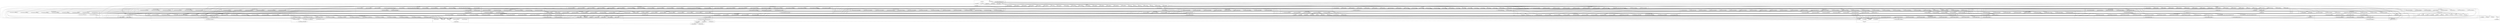 digraph {
graph [overlap=false]
subgraph cluster_XSLoader {
	label="XSLoader";
	"XSLoader::load";
}
subgraph cluster_Test_More_DeepCheck {
	label="Test::More::DeepCheck";
	"Test::More::DeepCheck::BEGIN@3";
	"Test::More::DeepCheck::is_dne";
	"Test::More::DeepCheck::BEGIN@5";
	"Test::More::DeepCheck::init";
	"Test::More::DeepCheck::BEGIN@2";
}
subgraph cluster_Test_Stream_HashBase_Meta {
	label="Test::Stream::HashBase::Meta";
	"Test::Stream::HashBase::Meta::new";
	"Test::Stream::HashBase::Meta::__ANON__[lib/Test/Stream/HashBase/Meta.pm:95]";
	"Test::Stream::HashBase::Meta::get";
	"Test::Stream::HashBase::Meta::order";
	"Test::Stream::HashBase::Meta::BEGIN@2";
	"Test::Stream::HashBase::Meta::BEGIN@3";
	"Test::Stream::HashBase::Meta::BEGIN@5";
	"Test::Stream::HashBase::Meta::fields";
	"Test::Stream::HashBase::Meta::add_accessors";
	"Test::Stream::HashBase::Meta::BEGIN@65";
	"Test::Stream::HashBase::Meta::BEGIN@92";
	"Test::Stream::HashBase::Meta::__ANON__[lib/Test/Stream/HashBase/Meta.pm:94]";
	"Test::Stream::HashBase::Meta::subclass";
	"Test::Stream::HashBase::Meta::baseclass";
	"Test::Stream::HashBase::Meta::BEGIN@58";
}
subgraph cluster_Exporter {
	label="Exporter";
	"Exporter::import";
	"Exporter::CORE:match";
	"Exporter::CORE:subst";
}
subgraph cluster_Test_More {
	label="Test::More";
	"Test::More::BEGIN@10";
	"Test::More::BEGIN@16";
	"Test::More::like";
	"Test::More::BEGIN@5";
	"Test::More::import";
	"Test::More::BEGIN@3";
	"Test::More::_skip";
	"Test::More::BEGIN@23";
	"Test::More::BEGIN@15";
	"Test::More::CORE:match";
	"Test::More::is_deeply";
	"Test::More::BEGIN@225";
	"Test::More::BEGIN@4";
	"Test::More::skip";
	"Test::More::is";
	"Test::More::ok";
	"Test::More::BEGIN@18";
	"Test::More::BEGIN@53";
	"Test::More::BEGIN@19";
	"Test::More::BEGIN@13";
	"Test::More::BEGIN@11";
	"Test::More::done_testing";
	"Test::More::BEGIN@121";
	"Test::More::BEGIN@260";
	"Test::More::BEGIN@21";
	"Test::More::BEGIN@12";
	"Test::More::import_extra";
}
subgraph cluster_version {
	label="version";
	"version::(cmp";
	"version::(bool";
}
subgraph cluster_PerlIO {
	label="PerlIO";
	"PerlIO::get_layers";
}
subgraph cluster_B_GV {
	label="B::GV";
	"B::GV::STASH";
	"B::GV::NAME";
}
subgraph cluster_Scalar_Util {
	label="Scalar::Util";
	"Scalar::Util::blessed";
	"Scalar::Util::BEGIN@9";
	"Scalar::Util::weaken";
	"Scalar::Util::reftype";
}
subgraph cluster_vars {
	label="vars";
	"vars::BEGIN@7";
	"vars::CORE:match";
	"vars::import";
	"vars::BEGIN@8";
	"vars::BEGIN@3";
}
subgraph cluster_Test_Stream_Block {
	label="Test::Stream::Block";
	"Test::Stream::Block::deduce";
	"Test::Stream::Block::init";
	"Test::Stream::Block::BEGIN@5";
	"Test::Stream::Block::BEGIN@6";
	"Test::Stream::Block::BEGIN@8";
	"Test::Stream::Block::BEGIN@2";
	"Test::Stream::Block::run";
	"Test::Stream::Block::BEGIN@3";
	"Test::Stream::Block::BEGIN@176";
}
subgraph cluster_Test_Stream_Event_Note {
	label="Test::Stream::Event::Note";
	"Test::Stream::Event::Note::CORE:subst";
	"Test::Stream::Event::Note::BEGIN@3";
	"Test::Stream::Event::Note::BEGIN@10";
	"Test::Stream::Event::Note::init";
	"Test::Stream::Event::Note::BEGIN@2";
	"Test::Stream::Event::Note::BEGIN@5";
	"Test::Stream::Event::Note::to_tap";
	"Test::Stream::Event::Note::CORE:match";
}
subgraph cluster_Test_More_Tools {
	label="Test::More::Tools";
	"Test::More::Tools::CORE:regcomp";
	"Test::More::Tools::regex_check";
	"Test::More::Tools::BEGIN@2";
	"Test::More::Tools::_cmp_eval";
	"Test::More::Tools::__ANON__[lib/Test/More/Tools.pm:48]";
	"Test::More::Tools::__ANON__[lib/Test/More/Tools.pm:147]";
	"Test::More::Tools::cmp_check";
	"Test::More::Tools::BEGIN@11";
	"Test::More::Tools::is_eq";
	"Test::More::Tools::CORE:subst";
	"Test::More::Tools::CORE:match";
	"Test::More::Tools::BEGIN@7";
	"Test::More::Tools::BEGIN@3";
	"Test::More::Tools::BEGIN@5";
	"Test::More::Tools::BEGIN@12";
	"Test::More::Tools::__ANON__[lib/Test/More/Tools.pm:148]";
	"Test::More::Tools::BEGIN@145";
}
subgraph cluster_Test_Stream {
	label="Test::Stream";
	"Test::Stream::BEGIN@628";
	"Test::Stream::BEGIN@12";
	"Test::Stream::BEGIN@10";
	"Test::Stream::send";
	"Test::Stream::before_import";
	"Test::Stream::BEGIN@2";
	"Test::Stream::BEGIN@9";
	"Test::Stream::BEGIN@47";
	"Test::Stream::BEGIN@11";
	"Test::Stream::END";
	"Test::Stream::BEGIN@8";
	"Test::Stream::BEGIN@3";
	"Test::Stream::_process_event";
	"Test::Stream::plan";
	"Test::Stream::_render_tap";
	"Test::Stream::CORE:print";
	"Test::Stream::_finalize_event";
	"Test::Stream::CORE:subst";
	"Test::Stream::shared";
	"Test::Stream::failed";
	"Test::Stream::BEGIN@15";
	"Test::Stream::_reset";
	"Test::Stream::count";
	"Test::Stream::ended";
	"Test::Stream::subtest_start";
	"Test::Stream::BEGIN@659";
	"Test::Stream::BEGIN@13";
	"Test::Stream::_update_state";
	"Test::Stream::subtest_stop";
	"Test::Stream::done_testing";
	"Test::Stream::init";
}
subgraph cluster_Test_Stream_IOSets {
	label="Test::Stream::IOSets";
	"Test::Stream::IOSets::init_legacy";
	"Test::Stream::IOSets::reset_legacy";
	"Test::Stream::IOSets::CORE:open";
	"Test::Stream::IOSets::BEGIN@2";
	"Test::Stream::IOSets::_autoflush";
	"Test::Stream::IOSets::BEGIN@5";
	"Test::Stream::IOSets::new";
	"Test::Stream::IOSets::CORE:select";
	"Test::Stream::IOSets::__ANON__[lib/Test/Stream/IOSets.pm:76]";
	"Test::Stream::IOSets::init_encoding";
	"Test::Stream::IOSets::CORE:binmode";
	"Test::Stream::IOSets::_apply_layers";
	"Test::Stream::IOSets::open_handles";
	"Test::Stream::IOSets::BEGIN@3";
	"Test::Stream::IOSets::_copy_io_layers";
	"Test::Stream::IOSets::CORE:match";
}
subgraph cluster_re {
	label="re";
	"re::is_regexp";
}
subgraph cluster_Test_Stream_Util {
	label="Test::Stream::Util";
	"Test::Stream::Util::_local_try";
	"Test::Stream::Util::BEGIN@3";
	"Test::Stream::Util::BEGIN@170";
	"Test::Stream::Util::BEGIN@6";
	"Test::Stream::Util::unoverload_str";
	"Test::Stream::Util::BEGIN@2";
	"Test::Stream::Util::BEGIN@7";
	"Test::Stream::Util::is_regex";
	"Test::Stream::Util::BEGIN@81";
	"Test::Stream::Util::BEGIN@5";
	"Test::Stream::Util::__ANON__[lib/Test/Stream/Util.pm:185]";
	"Test::Stream::Util::_local_protect";
	"Test::Stream::Util::unoverload";
}
subgraph cluster_Test_Stream_Event_Ok {
	label="Test::Stream::Event::Ok";
	"Test::Stream::Event::Ok::BEGIN@6";
	"Test::Stream::Event::Ok::CORE:match";
	"Test::Stream::Event::Ok::BEGIN@3";
	"Test::Stream::Event::Ok::BEGIN@7";
	"Test::Stream::Event::Ok::init";
	"Test::Stream::Event::Ok::BEGIN@134";
	"Test::Stream::Event::Ok::to_tap";
	"Test::Stream::Event::Ok::BEGIN@5";
	"Test::Stream::Event::Ok::BEGIN@2";
	"Test::Stream::Event::Ok::BEGIN@9";
	"Test::Stream::Event::Ok::CORE:subst";
}
subgraph cluster_Test_Stream_Threads {
	label="Test::Stream::Threads";
	"Test::Stream::Threads::BEGIN@3";
	"Test::Stream::Threads::BEGIN@5";
	"Test::Stream::Threads::BEGIN@6";
	"Test::Stream::Threads::BEGIN@2";
	"Test::Stream::Threads::BEGIN@23";
}
subgraph cluster_Test_Builder {
	label="Test::Builder";
	"Test::Builder::BEGIN@5";
	"Test::Builder::new";
	"Test::Builder::BEGIN@14";
	"Test::Builder::is_fh";
	"Test::Builder::BEGIN@15";
	"Test::Builder::BEGIN@13";
	"Test::Builder::reset";
	"Test::Builder::BEGIN@944";
	"Test::Builder::BEGIN@4";
	"Test::Builder::BEGIN@12";
	"Test::Builder::ctx";
	"Test::Builder::BEGIN@3";
	"Test::Builder::output";
	"Test::Builder::BEGIN@20";
	"Test::Builder::create";
	"Test::Builder::todo_output";
	"Test::Builder::BEGIN@17";
	"Test::Builder::BEGIN@11";
	"Test::Builder::BEGIN@261";
	"Test::Builder::BEGIN@22";
	"Test::Builder::BEGIN@18";
	"Test::Builder::failure_output";
	"Test::Builder::BEGIN@262";
	"Test::Builder::_new_fh";
}
subgraph cluster_Test_Stream_Toolset {
	label="Test::Stream::Toolset";
	"Test::Stream::Toolset::BEGIN@6";
	"Test::Stream::Toolset::BEGIN@5";
	"Test::Stream::Toolset::BEGIN@14";
	"Test::Stream::Toolset::BEGIN@3";
	"Test::Stream::Toolset::BEGIN@11";
	"Test::Stream::Toolset::BEGIN@18";
	"Test::Stream::Toolset::BEGIN@7";
	"Test::Stream::Toolset::BEGIN@15";
	"Test::Stream::Toolset::BEGIN@12";
	"Test::Stream::Toolset::BEGIN@13";
	"Test::Stream::Toolset::BEGIN@16";
	"Test::Stream::Toolset::__ANON__[lib/Test/Stream/Toolset.pm:58]";
	"Test::Stream::Toolset::BEGIN@10";
	"Test::Stream::Toolset::BEGIN@2";
}
subgraph cluster_main {
	label="main";
	"main::CORE:print";
	"main::CORE:open";
	"main::BEGIN@3";
	"main::CORE:qr";
	"main::BEGIN@2";
	"main::RUNTIME";
	"main::run";
	"main::BEGIN@1";
	"main::__ANON__[profiling/long-run.pl:20]";
	"main::NULL";
}
subgraph cluster_Config {
	label="Config";
	"Config::BEGIN@10";
	"Config::BEGIN@9";
	"Config::TIEHASH";
	"Config::BEGIN@11";
	"Config::BEGIN@47";
	"Config::FETCH";
	"Config::import";
}
subgraph cluster_UNIVERSAL {
	label="UNIVERSAL";
	"UNIVERSAL::isa";
	"UNIVERSAL::VERSION";
	"UNIVERSAL::can";
}
subgraph cluster_warnings_register {
	label="warnings::register";
	"warnings::register::import";
}
subgraph cluster_strict {
	label="strict";
	"strict::CORE:match";
	"strict::bits";
	"strict::CORE:regcomp";
	"strict::import";
	"strict::unimport";
}
subgraph cluster_overload {
	label="overload";
	"overload::BEGIN@144";
	"overload::BEGIN@114";
	"overload::BEGIN@83";
}
subgraph cluster_Test_Stream_Event_Bail {
	label="Test::Stream::Event::Bail";
	"Test::Stream::Event::Bail::BEGIN@5";
	"Test::Stream::Event::Bail::BEGIN@3";
	"Test::Stream::Event::Bail::BEGIN@2";
}
subgraph cluster_Test_More_DeepCheck_Strict {
	label="Test::More::DeepCheck::Strict";
	"Test::More::DeepCheck::Strict::BEGIN@6";
	"Test::More::DeepCheck::Strict::_check_hash";
	"Test::More::DeepCheck::Strict::check";
	"Test::More::DeepCheck::Strict::BEGIN@3";
	"Test::More::DeepCheck::Strict::_deep_check";
	"Test::More::DeepCheck::Strict::BEGIN@8";
	"Test::More::DeepCheck::Strict::_check_nonrefs";
	"Test::More::DeepCheck::Strict::CORE:sort";
	"Test::More::DeepCheck::Strict::BEGIN@10";
	"Test::More::DeepCheck::Strict::BEGIN@63";
	"Test::More::DeepCheck::Strict::BEGIN@7";
	"Test::More::DeepCheck::Strict::BEGIN@2";
	"Test::More::DeepCheck::Strict::BEGIN@5";
	"Test::More::DeepCheck::Strict::_inner_check";
}
subgraph cluster_Test_Stream_ExitMagic {
	label="Test::Stream::ExitMagic";
	"Test::Stream::ExitMagic::BEGIN@7";
	"Test::Stream::ExitMagic::do_magic";
	"Test::Stream::ExitMagic::init";
	"Test::Stream::ExitMagic::BEGIN@3";
	"Test::Stream::ExitMagic::be_helpful_magic";
	"Test::Stream::ExitMagic::BEGIN@2";
}
subgraph cluster_B_CV {
	label="B::CV";
	"B::CV::START";
	"B::CV::FILE";
	"B::CV::GV";
}
subgraph cluster_Test_Stream_Event_Diag {
	label="Test::Stream::Event::Diag";
	"Test::Stream::Event::Diag::BEGIN@3";
	"Test::Stream::Event::Diag::BEGIN@5";
	"Test::Stream::Event::Diag::BEGIN@11";
	"Test::Stream::Event::Diag::BEGIN@12";
	"Test::Stream::Event::Diag::BEGIN@2";
	"Test::Stream::Event::Diag::BEGIN@10";
}
subgraph cluster_Test_Stream_HashBase {
	label="Test::Stream::HashBase";
	"Test::Stream::HashBase::BEGIN@2";
	"Test::Stream::HashBase::BEGIN@5";
	"Test::Stream::HashBase::new_ordered";
	"Test::Stream::HashBase::new";
	"Test::Stream::HashBase::import";
	"Test::Stream::HashBase::BEGIN@6";
	"Test::Stream::HashBase::BEGIN@9";
	"Test::Stream::HashBase::CORE:subst";
	"Test::Stream::HashBase::BEGIN@29";
	"Test::Stream::HashBase::BEGIN@7";
	"Test::Stream::HashBase::BEGIN@3";
	"Test::Stream::HashBase::apply_to";
}
subgraph cluster_Test_Stream_Carp {
	label="Test::Stream::Carp";
	"Test::Stream::Carp::BEGIN@5";
	"Test::Stream::Carp::BEGIN@2";
	"Test::Stream::Carp::BEGIN@3";
}
subgraph cluster_List_Util {
	label="List::Util";
	"List::Util::BEGIN@9";
	"List::Util::BEGIN@30";
}
subgraph cluster_overloading {
	label="overloading";
	"overloading::unimport";
	"overloading::BEGIN@2";
}
subgraph cluster_Test_Stream_Event_Finish {
	label="Test::Stream::Event::Finish";
	"Test::Stream::Event::Finish::BEGIN@3";
	"Test::Stream::Event::Finish::BEGIN@2";
	"Test::Stream::Event::Finish::BEGIN@5";
}
subgraph cluster_Test_Stream_Exporter {
	label="Test::Stream::Exporter";
	"Test::Stream::Exporter::CORE:subst";
	"Test::Stream::Exporter::exports";
	"Test::Stream::Exporter::BEGIN@17";
	"Test::Stream::Exporter::export";
	"Test::Stream::Exporter::BEGIN@72";
	"Test::Stream::Exporter::import";
	"Test::Stream::Exporter::BEGIN@3";
	"Test::Stream::Exporter::BEGIN@6";
	"Test::Stream::Exporter::BEGIN@2";
	"Test::Stream::Exporter::default_export";
	"Test::Stream::Exporter::export_to";
	"Test::Stream::Exporter::__ANON__[lib/Test/Stream/Exporter.pm:39]";
	"Test::Stream::Exporter::BEGIN@5";
	"Test::Stream::Exporter::export_meta";
	"Test::Stream::Exporter::cleanup";
	"Test::Stream::Exporter::default_exports";
}
subgraph cluster_B {
	label="B";
	"B::BEGIN@17";
	"B::BEGIN@254";
	"B::BEGIN@9";
	"B::svref_2object";
}
subgraph cluster_B_HV {
	label="B::HV";
	"B::HV::NAME";
}
subgraph cluster_Test_Stream_PackageUtil {
	label="Test::Stream::PackageUtil";
	"Test::Stream::PackageUtil::CORE:match";
	"Test::Stream::PackageUtil::package_purge_sym";
	"Test::Stream::PackageUtil::BEGIN@19";
	"Test::Stream::PackageUtil::BEGIN@2";
	"Test::Stream::PackageUtil::BEGIN@47";
	"Test::Stream::PackageUtil::BEGIN@46";
	"Test::Stream::PackageUtil::import";
	"Test::Stream::PackageUtil::BEGIN@61";
	"Test::Stream::PackageUtil::package_sym";
	"Test::Stream::PackageUtil::BEGIN@3";
}
subgraph cluster_Test_Stream_ArrayBase {
	label="Test::Stream::ArrayBase";
	"Test::Stream::ArrayBase::new";
	"Test::Stream::ArrayBase::BEGIN@5";
	"Test::Stream::ArrayBase::BEGIN@3";
	"Test::Stream::ArrayBase::BEGIN@29";
	"Test::Stream::ArrayBase::CORE:subst";
	"Test::Stream::ArrayBase::BEGIN@6";
	"Test::Stream::ArrayBase::BEGIN@7";
	"Test::Stream::ArrayBase::import";
	"Test::Stream::ArrayBase::BEGIN@2";
	"Test::Stream::ArrayBase::BEGIN@9";
	"Test::Stream::ArrayBase::apply_to";
}
subgraph cluster_Test_Stream_ArrayBase_Meta {
	label="Test::Stream::ArrayBase::Meta";
	"Test::Stream::ArrayBase::Meta::subclass";
	"Test::Stream::ArrayBase::Meta::_GROW";
	"Test::Stream::ArrayBase::Meta::get";
	"Test::Stream::ArrayBase::Meta::BEGIN@3";
	"Test::Stream::ArrayBase::Meta::new";
	"Test::Stream::ArrayBase::Meta::BEGIN@57";
	"Test::Stream::ArrayBase::Meta::BEGIN@2";
	"Test::Stream::ArrayBase::Meta::fields";
	"Test::Stream::ArrayBase::Meta::BEGIN@5";
	"Test::Stream::ArrayBase::Meta::BEGIN@106";
	"Test::Stream::ArrayBase::Meta::baseclass";
	"Test::Stream::ArrayBase::Meta::add_accessors";
}
subgraph cluster_Test_Stream_Event {
	label="Test::Stream::Event";
	"Test::Stream::Event::BEGIN@2";
	"Test::Stream::Event::BEGIN@6";
	"Test::Stream::Event::encoding";
	"Test::Stream::Event::BEGIN@8";
	"Test::Stream::Event::import";
	"Test::Stream::Event::init";
	"Test::Stream::Event::BEGIN@5";
	"Test::Stream::Event::BEGIN@3";
}
subgraph cluster_Test_Stream_Event_Plan {
	label="Test::Stream::Event::Plan";
	"Test::Stream::Event::Plan::BEGIN@2";
	"Test::Stream::Event::Plan::BEGIN@10";
	"Test::Stream::Event::Plan::init";
	"Test::Stream::Event::Plan::BEGIN@3";
	"Test::Stream::Event::Plan::BEGIN@5";
	"Test::Stream::Event::Plan::to_tap";
}
subgraph cluster_Test_Stream_Exporter_Meta {
	label="Test::Stream::Exporter::Meta";
	"Test::Stream::Exporter::Meta::new";
	"Test::Stream::Exporter::Meta::add_default";
	"Test::Stream::Exporter::Meta::add_bulk";
	"Test::Stream::Exporter::Meta::BEGIN@3";
	"Test::Stream::Exporter::Meta::BEGIN@5";
	"Test::Stream::Exporter::Meta::add_default_bulk";
	"Test::Stream::Exporter::Meta::exports";
	"Test::Stream::Exporter::Meta::BEGIN@101.2";
	"Test::Stream::Exporter::Meta::default";
	"Test::Stream::Exporter::Meta::BEGIN@100.1";
	"Test::Stream::Exporter::Meta::BEGIN@89";
	"Test::Stream::Exporter::Meta::BEGIN@100";
	"Test::Stream::Exporter::Meta::BEGIN@2";
	"Test::Stream::Exporter::Meta::BEGIN@101";
	"Test::Stream::Exporter::Meta::add";
	"Test::Stream::Exporter::Meta::get";
}
subgraph cluster_Test_Stream_Context {
	label="Test::Stream::Context";
	"Test::Stream::Context::note";
	"Test::Stream::Context::ok";
	"Test::Stream::Context::BEGIN@77";
	"Test::Stream::Context::BEGIN@2";
	"Test::Stream::Context::BEGIN@3";
	"Test::Stream::Context::inspect_todo";
	"Test::Stream::Context::BEGIN@7";
	"Test::Stream::Context::_note";
	"Test::Stream::Context::BEGIN@24";
	"Test::Stream::Context::call";
	"Test::Stream::Context::BEGIN@406";
	"Test::Stream::Context::BEGIN@14";
	"Test::Stream::Context::_plan";
	"Test::Stream::Context::BEGIN@9";
	"Test::Stream::Context::done_testing";
	"Test::Stream::Context::register_event";
	"Test::Stream::Context::BEGIN@385";
	"Test::Stream::Context::clear";
	"Test::Stream::Context::BEGIN@407";
	"Test::Stream::Context::BEGIN@11";
	"Test::Stream::Context::snapshot";
	"Test::Stream::Context::BEGIN@433";
	"Test::Stream::Context::set";
	"Test::Stream::Context::BEGIN@425";
	"Test::Stream::Context::context";
	"Test::Stream::Context::CORE:match";
	"Test::Stream::Context::restore_todo";
	"Test::Stream::Context::CORE:subst";
	"Test::Stream::Context::BEGIN@18";
	"Test::Stream::Context::finish";
	"Test::Stream::Context::BEGIN@12";
	"Test::Stream::Context::BEGIN@5";
	"Test::Stream::Context::hide_todo";
	"Test::Stream::Context::_ok";
	"Test::Stream::Context::subtest_stop";
	"Test::Stream::Context::BEGIN@426";
	"Test::Stream::Context::subtest_start";
	"Test::Stream::Context::_find_tester";
	"Test::Stream::Context::_find_context";
	"Test::Stream::Context::DESTROY";
	"Test::Stream::Context::BEGIN@10";
	"Test::Stream::Context::BEGIN@78";
	"Test::Stream::Context::subtest";
	"Test::Stream::Context::subname";
}
subgraph cluster_Test_Stream_Event_Subtest {
	label="Test::Stream::Event::Subtest";
	"Test::Stream::Event::Subtest::BEGIN@2";
	"Test::Stream::Event::Subtest::BEGIN@5";
	"Test::Stream::Event::Subtest::to_tap";
	"Test::Stream::Event::Subtest::BEGIN@6";
	"Test::Stream::Event::Subtest::BEGIN@3";
	"Test::Stream::Event::Subtest::BEGIN@7";
	"Test::Stream::Event::Subtest::BEGIN@9";
	"Test::Stream::Event::Subtest::init";
}
subgraph cluster_warnings {
	label="warnings";
	"warnings::CORE:match";
	"warnings::register_categories";
	"warnings::import";
	"warnings::CORE:regcomp";
	"warnings::unimport";
	"warnings::_mkMask";
}
subgraph cluster_Test_Stream_ExitMagic_Context {
	label="Test::Stream::ExitMagic::Context";
	"Test::Stream::ExitMagic::Context::BEGIN@3";
	"Test::Stream::ExitMagic::Context::BEGIN@2";
	"Test::Stream::ExitMagic::Context::init";
	"Test::Stream::ExitMagic::Context::BEGIN@5";
	"Test::Stream::ExitMagic::Context::snapshot";
}
subgraph cluster_Test_Stream_Subtest {
	label="Test::Stream::Subtest";
	"Test::Stream::Subtest::BEGIN@2";
	"Test::Stream::Subtest::BEGIN@3";
	"Test::Stream::Subtest::BEGIN@9";
	"Test::Stream::Subtest::subtest";
	"Test::Stream::Subtest::BEGIN@38";
	"Test::Stream::Subtest::BEGIN@5";
	"Test::Stream::Subtest::__ANON__[lib/Test/Stream/Subtest.pm:54]";
	"Test::Stream::Subtest::BEGIN@10";
	"Test::Stream::Subtest::BEGIN@11";
	"Test::Stream::Subtest::BEGIN@14";
	"Test::Stream::Subtest::BEGIN@12";
}
subgraph cluster_Test_Stream_Meta {
	label="Test::Stream::Meta";
	"Test::Stream::Meta::is_tester";
	"Test::Stream::Meta::init_tester";
	"Test::Stream::Meta::BEGIN@5";
	"Test::Stream::Meta::BEGIN@2";
	"Test::Stream::Meta::BEGIN@12";
	"Test::Stream::Meta::BEGIN@8";
	"Test::Stream::Meta::BEGIN@14";
	"Test::Stream::Meta::BEGIN@6";
	"Test::Stream::Meta::BEGIN@3";
}
subgraph cluster_B_COP {
	label="B::COP";
	"B::COP::line";
}
"overload::BEGIN@114" -> "overloading::unimport";
"overload::BEGIN@83" -> "overloading::unimport";
"Test::More::BEGIN@19" -> "Test::More::DeepCheck::Strict::BEGIN@6";
"Test::More::BEGIN@18" -> "Test::More::Tools::BEGIN@11";
"main::run" -> "Test::More::is";
"Test::Stream::BEGIN@8" -> "Test::Stream::Context::BEGIN@11";
"Test::Stream::END" -> "Test::Stream::ExitMagic::do_magic";
"Test::Stream::Subtest::__ANON__[lib/Test/Stream/Subtest.pm:54]" -> "Test::Stream::ExitMagic::do_magic";
"Test::Stream::ArrayBase::apply_to" -> "Test::Stream::Exporter::Meta::new";
"Test::Stream::HashBase::apply_to" -> "Test::Stream::Exporter::Meta::new";
"Test::Stream::Exporter::BEGIN@17" -> "Test::Stream::Exporter::Meta::new";
"Test::Stream::Exporter::import" -> "Test::Stream::Exporter::Meta::new";
"Test::Stream::Exporter::export_to" -> "Test::Stream::Exporter::Meta::new";
"Test::Stream::send" -> "Test::Stream::_update_state";
"Test::Stream::HashBase::new" -> "Test::Stream::Event::Subtest::init";
"Test::Stream::Context::subtest_stop" -> "Test::Stream::Context::restore_todo";
"Test::Stream::Toolset::BEGIN@13" -> "Test::Stream::Event::Note::BEGIN@3";
"Test::Stream::ArrayBase::BEGIN@5" -> "Test::Stream::ArrayBase::Meta::BEGIN@2";
"Test::Stream::Event::BEGIN@8" -> "Test::Stream::HashBase::BEGIN@9";
"Test::More::skip" -> "Test::More::_skip";
"Test::Stream::Toolset::BEGIN@11" -> "Test::Stream::Event::Diag::BEGIN@12";
"strict::import" -> "strict::bits";
"strict::unimport" -> "strict::bits";
"Test::Stream::HashBase::BEGIN@5" -> "Test::Stream::HashBase::Meta::BEGIN@2";
"Test::Stream::Exporter::BEGIN@6" -> "Test::Stream::Exporter::Meta::BEGIN@5";
"main::run" -> "main::CORE:qr";
"Test::Stream::Context::BEGIN@7" -> "Test::Stream::Carp::BEGIN@3";
"Test::Stream::Toolset::BEGIN@16" -> "Test::Stream::Event::Subtest::BEGIN@6";
"Test::More::BEGIN@12" -> "Test::Stream::Toolset::BEGIN@13";
"Test::Stream::Subtest::BEGIN@14" -> "Test::Stream::Block::BEGIN@2";
"Test::Stream::Context::BEGIN@10" -> "Test::Stream::Event::BEGIN@2";
"Test::Stream::BEGIN@8" -> "Test::Stream::Context::BEGIN@5";
"Test::Stream::IOSets::init_legacy" -> "Test::Stream::IOSets::_autoflush";
"Test::Stream::IOSets::open_handles" -> "Test::Stream::IOSets::_autoflush";
"Test::Stream::Subtest::subtest" -> "Test::Stream::Context::subtest_start";
"Test::Stream::init" -> "Test::Stream::IOSets::new";
"Test::More::BEGIN@13" -> "Test::Stream::Subtest::BEGIN@3";
"B::BEGIN@17" -> "XSLoader::load";
"Test::Stream::Context::BEGIN@5" -> "XSLoader::load";
"Test::Stream::_render_tap" -> "Test::Stream::Event::Subtest::to_tap";
"main::BEGIN@3" -> "Test::Stream::Exporter::default_export";
"Test::Stream::Carp::BEGIN@5" -> "Test::Stream::Exporter::default_export";
"Test::Stream::ArrayBase::new" -> "Test::More::DeepCheck::init";
"Test::Stream::Exporter::BEGIN@5" -> "Test::Stream::PackageUtil::BEGIN@47";
"Test::More::BEGIN@10" -> "Test::Stream::BEGIN@9";
"main::BEGIN@3" -> "Test::More::BEGIN@18";
"Test::More::_skip" -> "Test::Stream::HashBase::Meta::__ANON__[lib/Test/Stream/HashBase/Meta.pm:95]";
"Test::Stream::send" -> "Test::Stream::HashBase::Meta::__ANON__[lib/Test/Stream/HashBase/Meta.pm:95]";
"Test::Builder::BEGIN@22" -> "Test::Stream::HashBase::Meta::__ANON__[lib/Test/Stream/HashBase/Meta.pm:95]";
"Test::Stream::Context::BEGIN@10" -> "Test::Stream::Event::BEGIN@5";
"Test::Stream::Threads::BEGIN@6" -> "Config::BEGIN@10";
"Test::Stream::ArrayBase::Meta::subclass" -> "Test::Stream::ArrayBase::Meta::get";
"Test::Stream::ArrayBase::apply_to" -> "Test::Stream::ArrayBase::Meta::get";
"main::BEGIN@2" -> "warnings::CORE:match";
"Test::Stream::HashBase::new" -> "Test::Stream::ExitMagic::init";
"Test::Stream::BEGIN@8" -> "Test::Stream::Context::BEGIN@2";
"main::run" -> "Test::More::is_deeply";
"Test::More::import" -> "Test::Stream::Toolset::__ANON__[lib/Test/Stream/Toolset.pm:58]";
"Test::Stream::Context::BEGIN@11" -> "Test::Stream::Util::BEGIN@6";
"Test::Stream::BEGIN@8" -> "Test::Stream::Context::BEGIN@3";
"Test::Stream::Block::deduce" -> "B::CV::FILE";
"Test::More::BEGIN@18" -> "Test::More::Tools::BEGIN@145";
"Test::Stream::_render_tap" -> "Test::Stream::Event::Plan::to_tap";
"Test::Stream::Context::finish" -> "Test::Stream::HashBase::new_ordered";
"Test::Stream::Context::_plan" -> "Test::Stream::HashBase::new_ordered";
"Test::Stream::Context::_ok" -> "Test::Stream::HashBase::new_ordered";
"Test::Stream::Context::_note" -> "Test::Stream::HashBase::new_ordered";
"Test::Stream::Context::subtest" -> "Test::Stream::HashBase::new_ordered";
"Test::More::BEGIN@18" -> "Test::More::Tools::BEGIN@12";
"Test::Stream::done_testing" -> "Test::Stream::Context::_plan";
"Test::Stream::Util::_local_try" -> "Test::Stream::Subtest::__ANON__[lib/Test/Stream/Subtest.pm:54]";
"warnings::register_categories" -> "warnings::_mkMask";
"Test::More::BEGIN@18" -> "Test::More::Tools::BEGIN@3";
"Test::More::DeepCheck::Strict::BEGIN@10" -> "Test::Stream::ArrayBase::BEGIN@3";
"Test::More::Tools::regex_check" -> "Test::Stream::Context::call";
"Test::More::Tools::cmp_check" -> "Test::Stream::Context::call";
"Test::Stream::Toolset::BEGIN@14" -> "Test::Stream::Event::Ok::BEGIN@9";
"Config::BEGIN@11" -> "vars::import";
"Test::Stream::Exporter::BEGIN@5" -> "Test::Stream::PackageUtil::BEGIN@3";
"Test::Stream::ArrayBase::new" -> "UNIVERSAL::can";
"Test::Stream::Context::register_event" -> "UNIVERSAL::can";
"Test::More::import" -> "UNIVERSAL::can";
"Test::Stream::HashBase::new" -> "UNIVERSAL::can";
"Test::Stream::HashBase::Meta::subclass" -> "UNIVERSAL::can";
"Test::Stream::Exporter::__ANON__[lib/Test/Stream/Exporter.pm:39]" -> "UNIVERSAL::can";
"Test::Stream::_render_tap" -> "UNIVERSAL::can";
"Test::Stream::ArrayBase::Meta::subclass" -> "UNIVERSAL::can";
"Test::Stream::HashBase::BEGIN@5" -> "Test::Stream::HashBase::Meta::BEGIN@5";
"main::BEGIN@2" -> "warnings::CORE:regcomp";
"Test::Stream::Context::BEGIN@11" -> "Test::Stream::Util::BEGIN@170";
"Test::Stream::Context::BEGIN@11" -> "Test::Stream::Util::BEGIN@3";
"Test::Stream::Toolset::BEGIN@14" -> "Test::Stream::Event::Ok::BEGIN@3";
"Test::Stream::IOSets::_apply_layers" -> "Test::Stream::IOSets::CORE:binmode";
"Config::BEGIN@11" -> "vars::BEGIN@8";
"Test::Stream::Toolset::BEGIN@13" -> "Test::Stream::Event::Note::BEGIN@5";
"Test::Stream::Context::BEGIN@12" -> "Test::Stream::Meta::BEGIN@5";
"Test::Stream::Context::_plan" -> "Test::Stream::Context::snapshot";
"Test::Stream::Context::finish" -> "Test::Stream::Context::snapshot";
"Test::Stream::Context::_note" -> "Test::Stream::Context::snapshot";
"Test::Stream::Subtest::__ANON__[lib/Test/Stream/Subtest.pm:54]" -> "Test::Stream::Context::snapshot";
"Test::Stream::Context::subtest" -> "Test::Stream::Context::snapshot";
"Test::Stream::done_testing" -> "Test::Stream::Context::snapshot";
"Test::Stream::Context::_ok" -> "Test::Stream::Context::snapshot";
"Test::Stream::_update_state" -> "Test::Stream::Context::snapshot";
"Test::More::DeepCheck::Strict::check" -> "Test::More::DeepCheck::Strict::_deep_check";
"Test::More::DeepCheck::Strict::_check_hash" -> "Test::More::DeepCheck::Strict::_deep_check";
"Test::More::is_deeply" -> "Test::Stream::Context::context";
"Test::More::ok" -> "Test::Stream::Context::context";
"Test::More::Tools::cmp_check" -> "Test::Stream::Context::context";
"Test::More::is" -> "Test::Stream::Context::context";
"Test::More::Tools::regex_check" -> "Test::Stream::Context::context";
"Test::More::skip" -> "Test::Stream::Context::context";
"Test::Stream::Subtest::subtest" -> "Test::Stream::Context::context";
"Test::Stream::subtest_start" -> "Test::Stream::Context::context";
"Test::More::like" -> "Test::Stream::Context::context";
"Test::Builder::ctx" -> "Test::Stream::Context::context";
"Test::More::done_testing" -> "Test::Stream::Context::context";
"Test::Stream::Toolset::__ANON__[lib/Test/Stream/Toolset.pm:58]" -> "Test::Stream::Context::context";
"Test::More::_skip" -> "Test::Stream::Context::context";
"Test::Stream::HashBase::apply_to" -> "Test::Stream::HashBase::CORE:subst";
"Test::More::BEGIN@21" -> "Test::Builder::BEGIN@15";
"Test::More::Tools::regex_check" -> "Test::Stream::Util::is_regex";
"Test::Stream::shared" -> "Test::Stream::HashBase::new";
"Test::Stream::Subtest::subtest" -> "Test::Stream::HashBase::new";
"Test::Stream::Subtest::__ANON__[lib/Test/Stream/Subtest.pm:54]" -> "Test::Stream::HashBase::new";
"Test::Stream::HashBase::new_ordered" -> "Test::Stream::HashBase::new";
"Test::Stream::ExitMagic::do_magic" -> "Test::Stream::HashBase::new";
"Test::Stream::ArrayBase::BEGIN@5" -> "Test::Stream::ArrayBase::Meta::BEGIN@57";
"Test::Stream::Event::Subtest::to_tap" -> "Test::Stream::Event::Ok::to_tap";
"Test::Stream::_render_tap" -> "Test::Stream::Event::Ok::to_tap";
"Test::Stream::Context::BEGIN@12" -> "Test::Stream::Meta::BEGIN@6";
"Test::More::BEGIN@13" -> "Test::Stream::Subtest::BEGIN@12";
"Test::Stream::Context::context" -> "Test::Stream::Context::CORE:match";
"Test::Stream::ExitMagic::do_magic" -> "Test::Stream::Context::finish";
"main::RUNTIME" -> "main::CORE:open";
"Test::Stream::Exporter::exports" -> "Test::Stream::Exporter::export_meta";
"Test::Stream::Exporter::default_export" -> "Test::Stream::Exporter::export_meta";
"Test::Stream::Exporter::export" -> "Test::Stream::Exporter::export_meta";
"Test::Stream::Exporter::default_exports" -> "Test::Stream::Exporter::export_meta";
"Test::Stream::Context::register_event" -> "Test::Stream::Context::CORE:subst";
"Test::Stream::Exporter::BEGIN@6" -> "Test::Stream::Exporter::Meta::BEGIN@101.2";
"Test::Stream::Carp::BEGIN@5" -> "Test::Stream::Exporter::BEGIN@17";
"Test::Stream::Context::set" -> "Scalar::Util::weaken";
"Test::Stream::Context::context" -> "Scalar::Util::weaken";
"Test::Stream::BEGIN@8" -> "Test::Stream::Exporter::exports";
"Test::Stream::Context::BEGIN@11" -> "Test::Stream::Exporter::exports";
"Test::Stream::Carp::BEGIN@5" -> "Test::Stream::Exporter::exports";
"Test::More::BEGIN@10" -> "Test::Stream::Exporter::exports";
"main::__ANON__[profiling/long-run.pl:20]" -> "main::run";
"main::RUNTIME" -> "main::run";
"Test::Stream::ArrayBase::apply_to" -> "Test::More::DeepCheck::BEGIN@2";
"Scalar::Util::BEGIN@9" -> "strict::import";
"Test::Stream::ArrayBase::BEGIN@2" -> "strict::import";
"Test::Stream::Event::Note::BEGIN@2" -> "strict::import";
"vars::BEGIN@8" -> "strict::import";
"Test::More::DeepCheck::Strict::BEGIN@2" -> "strict::import";
"Test::Stream::ArrayBase::Meta::BEGIN@2" -> "strict::import";
"Test::Stream::HashBase::Meta::BEGIN@2" -> "strict::import";
"Test::Stream::Toolset::BEGIN@2" -> "strict::import";
"Config::BEGIN@9" -> "strict::import";
"Test::More::Tools::BEGIN@2" -> "strict::import";
"Test::Stream::Exporter::Meta::BEGIN@2" -> "strict::import";
"main::BEGIN@1" -> "strict::import";
"Test::Stream::Event::Bail::BEGIN@2" -> "strict::import";
"Test::Stream::Block::BEGIN@2" -> "strict::import";
"Test::More::DeepCheck::BEGIN@2" -> "strict::import";
"Test::Stream::Event::BEGIN@2" -> "strict::import";
"Test::Stream::Meta::BEGIN@2" -> "strict::import";
"Test::Stream::BEGIN@2" -> "strict::import";
"Test::Stream::Event::Diag::BEGIN@2" -> "strict::import";
"Test::Stream::Exporter::BEGIN@2" -> "strict::import";
"Test::Stream::Event::Plan::BEGIN@2" -> "strict::import";
"Test::Stream::Subtest::BEGIN@2" -> "strict::import";
"Test::Stream::Context::BEGIN@2" -> "strict::import";
"Test::More::BEGIN@4" -> "strict::import";
"Test::Stream::Event::Finish::BEGIN@2" -> "strict::import";
"Test::Stream::PackageUtil::BEGIN@2" -> "strict::import";
"Test::Stream::ExitMagic::BEGIN@2" -> "strict::import";
"Test::Builder::BEGIN@4" -> "strict::import";
"List::Util::BEGIN@9" -> "strict::import";
"Test::Stream::Threads::BEGIN@2" -> "strict::import";
"B::BEGIN@9" -> "strict::import";
"Test::Stream::Carp::BEGIN@2" -> "strict::import";
"Test::Stream::IOSets::BEGIN@2" -> "strict::import";
"Test::Stream::Event::Ok::BEGIN@2" -> "strict::import";
"Test::Stream::HashBase::BEGIN@2" -> "strict::import";
"Test::Stream::Event::Subtest::BEGIN@2" -> "strict::import";
"Test::Stream::Util::BEGIN@2" -> "strict::import";
"Test::Stream::ExitMagic::Context::BEGIN@2" -> "strict::import";
"Test::Stream::Threads::BEGIN@6" -> "Config::BEGIN@11";
"Test::More::BEGIN@18" -> "Test::More::Tools::BEGIN@2";
"main::RUNTIME" -> "Test::Builder::todo_output";
"Test::More::BEGIN@10" -> "Test::Stream::BEGIN@628";
"Test::More::DeepCheck::Strict::BEGIN@10" -> "Test::Stream::ArrayBase::BEGIN@7";
"Test::Stream::Carp::BEGIN@5" -> "Test::Stream::Exporter::BEGIN@2";
"warnings::register::import" -> "warnings::register_categories";
"Test::Stream::Toolset::BEGIN@14" -> "Test::Stream::Event::Ok::BEGIN@134";
"main::BEGIN@3" -> "Test::More::BEGIN@19";
"Test::More::BEGIN@10" -> "Test::Stream::BEGIN@2";
"Test::Stream::Event::import" -> "Test::Stream::HashBase::apply_to";
"Test::Stream::HashBase::import" -> "Test::Stream::HashBase::apply_to";
"Test::Stream::ExitMagic::do_magic" -> "Test::Stream::ended";
"Test::Stream::Subtest::__ANON__[lib/Test/Stream/Subtest.pm:54]" -> "Test::Stream::ended";
"Test::Stream::Carp::BEGIN@5" -> "Test::Stream::Exporter::BEGIN@5";
"Test::Stream::BEGIN@8" -> "Test::Stream::Context::BEGIN@77";
"Test::Stream::IOSets::init_legacy" -> "Test::Stream::IOSets::open_handles";
"main::BEGIN@1" -> "strict::CORE:regcomp";
"Test::Stream::Context::BEGIN@11" -> "Test::Stream::Util::BEGIN@5";
"Test::Stream::ExitMagic::do_magic" -> "Test::Stream::count";
"Test::Stream::HashBase::apply_to" -> "Test::Stream::HashBase::Meta::subclass";
"Test::Stream::Exporter::default_export" -> "Test::Stream::Exporter::Meta::add_default";
"Test::Stream::HashBase::BEGIN@5" -> "Test::Stream::HashBase::Meta::BEGIN@65";
"Test::Stream::_render_tap" -> "Test::Stream::Event::Note::to_tap";
"Test::Stream::HashBase::Meta::subclass" -> "Test::Stream::HashBase::Meta::fields";
"Test::More::DeepCheck::Strict::BEGIN@10" -> "Test::Stream::ArrayBase::BEGIN@6";
"Test::More::BEGIN@21" -> "Test::Builder::BEGIN@4";
"Test::Stream::Toolset::BEGIN@15" -> "Test::Stream::Event::Plan::BEGIN@5";
"Test::More::BEGIN@19" -> "Test::More::DeepCheck::Strict::BEGIN@63";
"Test::Stream::BEGIN@8" -> "Test::Stream::Exporter::cleanup";
"Test::Stream::Context::BEGIN@11" -> "Test::Stream::Exporter::cleanup";
"Test::More::BEGIN@12" -> "Test::Stream::Exporter::cleanup";
"Test::Stream::Context::BEGIN@9" -> "Test::Stream::Exporter::cleanup";
"Test::Stream::Context::BEGIN@7" -> "Test::Stream::Exporter::cleanup";
"Test::More::BEGIN@13" -> "Test::Stream::Exporter::cleanup";
"main::BEGIN@3" -> "Test::Stream::Exporter::cleanup";
"Test::Stream::Context::BEGIN@12" -> "Test::Stream::Exporter::cleanup";
"Test::More::BEGIN@10" -> "Test::Stream::Exporter::cleanup";
"Test::More::BEGIN@18" -> "Test::Stream::Exporter::cleanup";
"Test::More::BEGIN@18" -> "Test::More::Tools::BEGIN@5";
"Test::More::BEGIN@10" -> "Test::Stream::BEGIN@15";
"Test::Stream::Context::note" -> "Test::Stream::Context::_note";
"Test::Stream::Exporter::export_to" -> "Test::Stream::Exporter::Meta::exports";
"Test::Stream::Exporter::Meta::add_default_bulk" -> "Test::Stream::Exporter::Meta::exports";
"Test::Stream::Exporter::Meta::add" -> "Test::Stream::Exporter::Meta::exports";
"Test::Stream::Exporter::Meta::add_bulk" -> "Test::Stream::Exporter::Meta::exports";
"Test::More::DeepCheck::Strict::_inner_check" -> "Test::More::DeepCheck::Strict::_check_hash";
"Test::Stream::_render_tap" -> "Test::Stream::CORE:print";
"Test::More::like" -> "Test::More::Tools::regex_check";
"Test::Stream::Event::BEGIN@8" -> "Test::Stream::HashBase::BEGIN@3";
"main::BEGIN@3" -> "Test::More::BEGIN@21";
"Test::Stream::Context::BEGIN@11" -> "Test::Stream::Util::BEGIN@2";
"Test::Stream::Context::subtest_start" -> "Test::Stream::Context::clear";
"main::RUNTIME" -> "Test::Stream::END";
"Test::Stream::Event::Ok::init" -> "Test::Stream::Event::init";
"Test::Stream::Event::Plan::init" -> "Test::Stream::Event::init";
"Test::Stream::HashBase::new" -> "Test::Stream::Event::init";
"Test::Stream::Event::Note::init" -> "Test::Stream::Event::init";
"Test::More::BEGIN@21" -> "Test::Builder::BEGIN@262";
"Test::More::_skip" -> "Test::More::CORE:match";
"Test::Stream::Toolset::BEGIN@11" -> "Test::Stream::Event::Diag::BEGIN@11";
"Test::Stream::Context::BEGIN@9" -> "Test::Stream::Threads::BEGIN@5";
"Test::Stream::Context::BEGIN@5" -> "Scalar::Util::BEGIN@9";
"Test::More::DeepCheck::Strict::BEGIN@10" -> "Test::Stream::ArrayBase::BEGIN@2";
"Test::Stream::Context::BEGIN@11" -> "Test::Stream::Util::BEGIN@7";
"Test::Stream::Exporter::BEGIN@6" -> "Test::Stream::Exporter::Meta::BEGIN@89";
"Test::Stream::Event::BEGIN@8" -> "Test::Stream::HashBase::BEGIN@6";
"Test::Stream::Exporter::export_to" -> "Test::Stream::Exporter::Meta::default";
"Test::Stream::Exporter::BEGIN@6" -> "Test::Stream::Exporter::Meta::BEGIN@100.1";
"Test::Stream::Toolset::BEGIN@15" -> "Test::Stream::Event::Plan::BEGIN@3";
"Test::More::BEGIN@12" -> "Test::Stream::Toolset::BEGIN@7";
"Test::More::BEGIN@12" -> "Test::Stream::Toolset::BEGIN@15";
"Test::Stream::Threads::BEGIN@6" -> "version::(bool";
"Test::Stream::send" -> "Test::Stream::_process_event";
"Test::Stream::send" -> "Test::Stream::_render_tap";
"Test::Stream::_process_event" -> "Test::Stream::_render_tap";
"Test::Stream::Event::BEGIN@8" -> "Test::Stream::HashBase::BEGIN@7";
"Test::Stream::Exporter::Meta::add_default" -> "Test::Stream::Exporter::Meta::add";
"Test::Stream::HashBase::Meta::subclass" -> "Test::Stream::Exporter::Meta::add";
"Test::Stream::Exporter::export" -> "Test::Stream::Exporter::Meta::add";
"Test::Stream::ArrayBase::Meta::subclass" -> "Test::Stream::Exporter::Meta::add";
"Test::Stream::BEGIN@8" -> "Test::Stream::Context::BEGIN@426";
"Test::Stream::Context::ok" -> "Test::Stream::Context::_ok";
"Test::More::DeepCheck::Strict::BEGIN@10" -> "Test::Stream::ArrayBase::BEGIN@29";
"Test::Stream::BEGIN@8" -> "Test::Stream::Context::BEGIN@78";
"main::BEGIN@3" -> "Test::More::BEGIN@260";
"Test::Stream::Context::_ok" -> "Test::Stream::send";
"Test::Stream::Context::_note" -> "Test::Stream::send";
"Test::Stream::Context::subtest" -> "Test::Stream::send";
"Test::Stream::Context::_plan" -> "Test::Stream::send";
"Test::Stream::Context::finish" -> "Test::Stream::send";
"Test::More::BEGIN@10" -> "Test::Stream::BEGIN@659";
"Test::Stream::Toolset::BEGIN@10" -> "Test::Stream::Event::Bail::BEGIN@5";
"Test::More::BEGIN@19" -> "Test::More::DeepCheck::Strict::BEGIN@8";
"Test::Stream::Toolset::BEGIN@16" -> "Test::Stream::Event::Subtest::BEGIN@9";
"Test::More::DeepCheck::Strict::BEGIN@10" -> "Test::Stream::ArrayBase::BEGIN@9";
"Test::More::DeepCheck::Strict::_check_hash" -> "Test::More::DeepCheck::Strict::_check_nonrefs";
"Test::Builder::create" -> "Test::Builder::reset";
"Test::More::BEGIN@21" -> "Test::Builder::BEGIN@12";
"Test::Stream::shared" -> "Test::Stream::ExitMagic::BEGIN@2";
"Test::Stream::Context::BEGIN@5" -> "List::Util::BEGIN@9";
"Test::Stream::Block::deduce" -> "B::CV::START";
"Test::Stream::Threads::BEGIN@6" -> "Config::TIEHASH";
"Test::Stream::ArrayBase::apply_to" -> "Test::Stream::ArrayBase::Meta::add_accessors";
"Test::More::BEGIN@13" -> "Test::Stream::Subtest::BEGIN@5";
"Test::Stream::BEGIN@8" -> "Test::Stream::Context::BEGIN@24";
"Test::More::BEGIN@13" -> "Test::Stream::Subtest::BEGIN@11";
"Test::Stream::ArrayBase::BEGIN@5" -> "Test::Stream::ArrayBase::Meta::_GROW";
"Test::Stream::Block::run" -> "main::__ANON__[profiling/long-run.pl:20]";
"Test::More::import" -> "Test::More::import_extra";
"Test::Stream::Threads::BEGIN@6" -> "version::(cmp";
"Test::More::BEGIN@13" -> "Test::Stream::Subtest::BEGIN@38";
"Test::Stream::Exporter::Meta::add_bulk" -> "Test::Stream::PackageUtil::package_sym";
"Test::Stream::Exporter::Meta::add" -> "Test::Stream::PackageUtil::package_sym";
"Test::Stream::Exporter::Meta::add_default_bulk" -> "Test::Stream::PackageUtil::package_sym";
"Test::More::BEGIN@10" -> "Test::Stream::BEGIN@8";
"Test::Stream::HashBase::Meta::BEGIN@58" -> "strict::unimport";
"Test::Builder::BEGIN@261" -> "strict::unimport";
"Test::Stream::Exporter::Meta::BEGIN@101" -> "strict::unimport";
"B::BEGIN@254" -> "strict::unimport";
"Test::Stream::PackageUtil::BEGIN@47" -> "strict::unimport";
"Test::Stream::Context::BEGIN@385" -> "strict::unimport";
"Test::Stream::ArrayBase::BEGIN@29" -> "strict::unimport";
"Test::Stream::Exporter::BEGIN@72" -> "strict::unimport";
"Test::Stream::PackageUtil::BEGIN@61" -> "strict::unimport";
"Test::Stream::Context::BEGIN@77" -> "strict::unimport";
"Test::Stream::Context::BEGIN@425" -> "strict::unimport";
"Test::Stream::Block::BEGIN@176" -> "strict::unimport";
"Test::Stream::HashBase::Meta::BEGIN@92" -> "strict::unimport";
"Test::Stream::HashBase::BEGIN@29" -> "strict::unimport";
"Test::Stream::Exporter::Meta::BEGIN@100" -> "strict::unimport";
"Config::BEGIN@47" -> "strict::unimport";
"Test::Stream::PackageUtil::BEGIN@19" -> "strict::unimport";
"Test::Stream::ArrayBase::Meta::BEGIN@57" -> "strict::unimport";
"Test::Stream::Exporter::Meta::BEGIN@89" -> "strict::unimport";
"Test::Stream::Context::BEGIN@406" -> "strict::unimport";
"Test::Stream::ArrayBase::Meta::BEGIN@106" -> "strict::unimport";
"List::Util::BEGIN@30" -> "strict::unimport";
"Test::Stream::BEGIN@8" -> "Test::Stream::Context::BEGIN@9";
"Test::More::BEGIN@12" -> "Test::Stream::Toolset::BEGIN@14";
"Test::Stream::Context::BEGIN@7" -> "Test::Stream::Carp::BEGIN@5";
"Test::More::Tools::__ANON__[lib/Test/More/Tools.pm:48]" -> "Test::More::Tools::_cmp_eval";
"Test::Stream::shared" -> "Test::Stream::ExitMagic::Context::BEGIN@5";
"Test::More::BEGIN@10" -> "Test::Stream::BEGIN@47";
"main::RUNTIME" -> "main::CORE:print";
"Test::Stream::Util::_local_protect" -> "Test::More::Tools::__ANON__[lib/Test/More/Tools.pm:147]";
"Test::Stream::BEGIN@8" -> "Test::Stream::Context::BEGIN@407";
"Test::Stream::Toolset::BEGIN@11" -> "Test::Stream::Event::Diag::BEGIN@3";
"Test::Stream::BEGIN@8" -> "Test::Stream::Context::BEGIN@433";
"Test::Stream::Context::BEGIN@10" -> "Test::Stream::Event::BEGIN@8";
"Test::Stream::Context::subtest_start" -> "Test::Stream::subtest_start";
"Test::Stream::HashBase::new" -> "Test::Stream::Event::Note::init";
"main::run" -> "Test::More::ok";
"main::BEGIN@3" -> "Test::More::BEGIN@15";
"Test::Stream::Event::Note::to_tap" -> "Test::Stream::Event::Note::CORE:match";
"Test::Stream::HashBase::apply_to" -> "Test::Stream::HashBase::Meta::add_accessors";
"Test::More::BEGIN@12" -> "Test::Stream::Toolset::BEGIN@10";
"Test::Stream::Exporter::BEGIN@6" -> "Test::Stream::Exporter::Meta::BEGIN@100";
"Test::Stream::Context::BEGIN@5" -> "List::Util::BEGIN@30";
"Test::More::BEGIN@19" -> "Test::More::DeepCheck::Strict::BEGIN@2";
"Test::Builder::output" -> "Test::Stream::IOSets::init_encoding";
"Test::Builder::failure_output" -> "Test::Stream::IOSets::init_encoding";
"Test::Builder::todo_output" -> "Test::Stream::IOSets::init_encoding";
"Test::Stream::Exporter::default_exports" -> "Test::Stream::Exporter::Meta::add_default_bulk";
"Test::Stream::Exporter::Meta::new" -> "Test::Stream::Exporter::Meta::add_default_bulk";
"Test::More::Tools::__ANON__[lib/Test/More/Tools.pm:147]" -> "Test::More::Tools::CORE:match";
"Test::Stream::shared" -> "Test::Stream::ExitMagic::Context::BEGIN@3";
"Test::Stream::Exporter::export_to" -> "Test::Stream::Exporter::CORE:subst";
"Test::Stream::Exporter::BEGIN@6" -> "Test::Stream::Exporter::Meta::BEGIN@2";
"Test::Stream::Event::Subtest::BEGIN@9" -> "Test::Stream::Event::import";
"Test::Stream::Event::Bail::BEGIN@5" -> "Test::Stream::Event::import";
"Test::Stream::Event::Plan::BEGIN@5" -> "Test::Stream::Event::import";
"Test::Stream::Event::Diag::BEGIN@5" -> "Test::Stream::Event::import";
"Test::Stream::Event::Finish::BEGIN@5" -> "Test::Stream::Event::import";
"Test::Stream::Event::Note::BEGIN@5" -> "Test::Stream::Event::import";
"Test::Stream::Event::Ok::BEGIN@9" -> "Test::Stream::Event::import";
"Test::More::BEGIN@21" -> "Test::Builder::BEGIN@22";
"Test::More::skip" -> "Test::Stream::Context::DESTROY";
"Test::Stream::subtest_start" -> "Test::Stream::Context::DESTROY";
"Test::Stream::Subtest::subtest" -> "Test::Stream::Context::DESTROY";
"Test::More::ok" -> "Test::Stream::Context::DESTROY";
"Test::More::is" -> "Test::Stream::Context::DESTROY";
"Test::Builder::todo_output" -> "Test::Stream::Context::DESTROY";
"Test::More::is_deeply" -> "Test::Stream::Context::DESTROY";
"Test::Stream::_update_state" -> "Test::Stream::Context::DESTROY";
"Test::Stream::Toolset::__ANON__[lib/Test/Stream/Toolset.pm:58]" -> "Test::Stream::Context::DESTROY";
"Test::More::done_testing" -> "Test::Stream::Context::DESTROY";
"Test::Builder::failure_output" -> "Test::Stream::Context::DESTROY";
"Test::Stream::Util::_local_try" -> "Test::Stream::Context::DESTROY";
"Test::More::like" -> "Test::Stream::Context::DESTROY";
"Test::Builder::output" -> "Test::Stream::Context::DESTROY";
"Test::Stream::Context::BEGIN@12" -> "Test::Stream::Meta::BEGIN@14";
"Test::Stream::Toolset::BEGIN@15" -> "Test::Stream::Event::Plan::BEGIN@2";
"Test::More::BEGIN@12" -> "Test::Stream::Toolset::BEGIN@12";
"Test::Stream::Context::BEGIN@10" -> "Test::Stream::Event::BEGIN@3";
"Test::More::BEGIN@21" -> "Test::Builder::BEGIN@18";
"Test::Stream::Subtest::subtest" -> "Test::Stream::Context::subtest";
"Test::Stream::HashBase::new_ordered" -> "Test::Stream::HashBase::Meta::new";
"Test::Stream::HashBase::apply_to" -> "Test::Stream::HashBase::Meta::new";
"Test::Stream::Context::context" -> "Test::Stream::Meta::is_tester";
"Test::Builder::BEGIN@22" -> "Test::Stream::Meta::is_tester";
"Test::Stream::Context::hide_todo" -> "Test::Stream::Meta::is_tester";
"Test::Stream::Context::inspect_todo" -> "Test::Stream::Meta::is_tester";
"Test::Stream::Context::restore_todo" -> "Test::Stream::Meta::is_tester";
"Test::Stream::Context::_find_tester" -> "Test::Stream::Meta::is_tester";
"Test::Stream::Subtest::BEGIN@14" -> "Test::Stream::Block::BEGIN@8";
"Test::Stream::Event::BEGIN@8" -> "Test::Stream::HashBase::BEGIN@29";
"Test::Stream::_update_state" -> "Test::Stream::HashBase::Meta::__ANON__[lib/Test/Stream/HashBase/Meta.pm:94]";
"Test::Stream::ExitMagic::do_magic" -> "Test::Stream::HashBase::Meta::__ANON__[lib/Test/Stream/HashBase/Meta.pm:94]";
"Test::Stream::Context::context" -> "Test::Stream::HashBase::Meta::__ANON__[lib/Test/Stream/HashBase/Meta.pm:94]";
"Test::Stream::ExitMagic::be_helpful_magic" -> "Test::Stream::HashBase::Meta::__ANON__[lib/Test/Stream/HashBase/Meta.pm:94]";
"Test::Stream::subtest_start" -> "Test::Stream::HashBase::Meta::__ANON__[lib/Test/Stream/HashBase/Meta.pm:94]";
"Test::Stream::Subtest::subtest" -> "Test::Stream::HashBase::Meta::__ANON__[lib/Test/Stream/HashBase/Meta.pm:94]";
"Test::Stream::_reset" -> "Test::Stream::HashBase::Meta::__ANON__[lib/Test/Stream/HashBase/Meta.pm:94]";
"Test::Builder::output" -> "Test::Stream::HashBase::Meta::__ANON__[lib/Test/Stream/HashBase/Meta.pm:94]";
"Test::Stream::Context::_note" -> "Test::Stream::HashBase::Meta::__ANON__[lib/Test/Stream/HashBase/Meta.pm:94]";
"Test::Stream::Subtest::__ANON__[lib/Test/Stream/Subtest.pm:54]" -> "Test::Stream::HashBase::Meta::__ANON__[lib/Test/Stream/HashBase/Meta.pm:94]";
"Test::Stream::Context::_plan" -> "Test::Stream::HashBase::Meta::__ANON__[lib/Test/Stream/HashBase/Meta.pm:94]";
"Test::Stream::Context::finish" -> "Test::Stream::HashBase::Meta::__ANON__[lib/Test/Stream/HashBase/Meta.pm:94]";
"Test::Builder::reset" -> "Test::Stream::HashBase::Meta::__ANON__[lib/Test/Stream/HashBase/Meta.pm:94]";
"Test::More::_skip" -> "Test::Stream::HashBase::Meta::__ANON__[lib/Test/Stream/HashBase/Meta.pm:94]";
"Test::Stream::Event::Ok::to_tap" -> "Test::Stream::HashBase::Meta::__ANON__[lib/Test/Stream/HashBase/Meta.pm:94]";
"Test::Stream::Context::done_testing" -> "Test::Stream::HashBase::Meta::__ANON__[lib/Test/Stream/HashBase/Meta.pm:94]";
"Test::Stream::_finalize_event" -> "Test::Stream::HashBase::Meta::__ANON__[lib/Test/Stream/HashBase/Meta.pm:94]";
"Test::Stream::Context::_ok" -> "Test::Stream::HashBase::Meta::__ANON__[lib/Test/Stream/HashBase/Meta.pm:94]";
"Test::Stream::Context::subtest_stop" -> "Test::Stream::HashBase::Meta::__ANON__[lib/Test/Stream/HashBase/Meta.pm:94]";
"Test::Builder::todo_output" -> "Test::Stream::HashBase::Meta::__ANON__[lib/Test/Stream/HashBase/Meta.pm:94]";
"Test::Stream::Context::subtest_start" -> "Test::Stream::HashBase::Meta::__ANON__[lib/Test/Stream/HashBase/Meta.pm:94]";
"Test::Stream::_render_tap" -> "Test::Stream::HashBase::Meta::__ANON__[lib/Test/Stream/HashBase/Meta.pm:94]";
"Test::Stream::Event::encoding" -> "Test::Stream::HashBase::Meta::__ANON__[lib/Test/Stream/HashBase/Meta.pm:94]";
"Test::Builder::failure_output" -> "Test::Stream::HashBase::Meta::__ANON__[lib/Test/Stream/HashBase/Meta.pm:94]";
"Test::Stream::Context::subtest" -> "Test::Stream::HashBase::Meta::__ANON__[lib/Test/Stream/HashBase/Meta.pm:94]";
"Test::Stream::END" -> "Test::Stream::HashBase::Meta::__ANON__[lib/Test/Stream/HashBase/Meta.pm:94]";
"Test::Stream::Event::Ok::init" -> "Test::Stream::HashBase::Meta::__ANON__[lib/Test/Stream/HashBase/Meta.pm:94]";
"Test::More::BEGIN@13" -> "Test::Stream::Subtest::BEGIN@2";
"Config::BEGIN@11" -> "vars::BEGIN@7";
"Test::Stream::Context::hide_todo" -> "Test::Stream::Context::inspect_todo";
"Test::Stream::Context::restore_todo" -> "Test::Stream::Context::inspect_todo";
"Test::Stream::BEGIN@8" -> "Test::Stream::Context::BEGIN@7";
"Test::Stream::ArrayBase::Meta::subclass" -> "Test::Stream::ArrayBase::Meta::fields";
"Test::Stream::Context::BEGIN@9" -> "Test::Stream::Threads::BEGIN@2";
"main::BEGIN@3" -> "Test::More::BEGIN@10";
"Test::Stream::Exporter::BEGIN@6" -> "Test::Stream::Exporter::Meta::BEGIN@3";
"main::run" -> "Test::More::like";
"Test::Stream::Toolset::BEGIN@16" -> "Test::Stream::Event::Subtest::BEGIN@3";
"Test::Stream::BEGIN@8" -> "Test::Stream::Context::BEGIN@406";
"Test::More::BEGIN@13" -> "Test::Stream::Subtest::BEGIN@10";
"Test::Stream::Subtest::BEGIN@14" -> "Test::Stream::Block::BEGIN@6";
"Test::Stream::Util::is_regex" -> "re::is_regexp";
"Test::Stream::HashBase::BEGIN@5" -> "Test::Stream::HashBase::Meta::BEGIN@58";
"Config::BEGIN@10" -> "warnings::import";
"Test::Stream::Event::BEGIN@3" -> "warnings::import";
"main::BEGIN@2" -> "warnings::import";
"Test::Stream::Subtest::BEGIN@3" -> "warnings::import";
"Test::Stream::ArrayBase::Meta::BEGIN@3" -> "warnings::import";
"Test::Stream::BEGIN@3" -> "warnings::import";
"Test::Stream::ExitMagic::Context::BEGIN@3" -> "warnings::import";
"Test::Stream::Event::Plan::BEGIN@3" -> "warnings::import";
"Test::Stream::Carp::BEGIN@3" -> "warnings::import";
"Test::Stream::Event::Finish::BEGIN@3" -> "warnings::import";
"Test::Stream::Event::Note::BEGIN@3" -> "warnings::import";
"Test::Builder::BEGIN@5" -> "warnings::import";
"Test::Stream::Event::Diag::BEGIN@3" -> "warnings::import";
"Test::Stream::Event::Ok::BEGIN@3" -> "warnings::import";
"Test::Stream::Exporter::BEGIN@3" -> "warnings::import";
"Test::Stream::ExitMagic::BEGIN@3" -> "warnings::import";
"Test::Stream::Util::BEGIN@3" -> "warnings::import";
"Test::Stream::Meta::BEGIN@3" -> "warnings::import";
"Test::Stream::Toolset::BEGIN@3" -> "warnings::import";
"Test::More::DeepCheck::BEGIN@3" -> "warnings::import";
"Test::More::DeepCheck::Strict::BEGIN@3" -> "warnings::import";
"Test::Stream::Event::Bail::BEGIN@3" -> "warnings::import";
"Test::Stream::PackageUtil::BEGIN@3" -> "warnings::import";
"Test::Stream::HashBase::BEGIN@3" -> "warnings::import";
"overloading::BEGIN@2" -> "warnings::import";
"Test::Stream::Event::Subtest::BEGIN@3" -> "warnings::import";
"Test::Stream::ArrayBase::BEGIN@3" -> "warnings::import";
"Test::More::Tools::BEGIN@3" -> "warnings::import";
"Test::More::BEGIN@5" -> "warnings::import";
"Test::Stream::Exporter::Meta::BEGIN@3" -> "warnings::import";
"Test::Stream::Context::BEGIN@3" -> "warnings::import";
"Test::Stream::HashBase::Meta::BEGIN@3" -> "warnings::import";
"Test::Stream::Threads::BEGIN@3" -> "warnings::import";
"Test::Stream::Block::BEGIN@3" -> "warnings::import";
"Test::Stream::IOSets::BEGIN@3" -> "warnings::import";
"Test::Stream::Block::BEGIN@8" -> "Test::Stream::HashBase::import";
"Test::Stream::Event::BEGIN@8" -> "Test::Stream::HashBase::import";
"Test::Stream::ExitMagic::Context::BEGIN@5" -> "Test::Stream::HashBase::import";
"Test::Stream::Context::BEGIN@14" -> "Test::Stream::HashBase::import";
"Test::Stream::ExitMagic::BEGIN@7" -> "Test::Stream::HashBase::import";
"Test::Stream::Meta::BEGIN@8" -> "Test::Stream::HashBase::import";
"Test::Stream::BEGIN@15" -> "Test::Stream::HashBase::import";
"Config::BEGIN@11" -> "vars::BEGIN@3";
"Test::Stream::Block::deduce" -> "B::CV::GV";
"Test::Stream::ArrayBase::apply_to" -> "Test::Stream::ArrayBase::Meta::new";
"main::BEGIN@3" -> "Test::More::BEGIN@53";
"Test::Stream::HashBase::new" -> "Test::Stream::Event::Ok::init";
"Test::Stream::Event::Subtest::init" -> "Test::Stream::Event::Ok::init";
"main::NULL" -> "main::BEGIN@3";
"Test::Stream::shared" -> "Test::Stream::ExitMagic::BEGIN@7";
"Test::Stream::Exporter::cleanup" -> "Test::Stream::PackageUtil::package_purge_sym";
"main::RUNTIME" -> "Test::Builder::failure_output";
"Test::Stream::ArrayBase::apply_to" -> "Test::Stream::ArrayBase::Meta::subclass";
"Test::Stream::IOSets::__ANON__[lib/Test/Stream/IOSets.pm:76]" -> "Test::Stream::IOSets::_apply_layers";
"Test::More::BEGIN@21" -> "Test::Builder::BEGIN@14";
"Test::More::Tools::cmp_check" -> "Test::More::Tools::CORE:subst";
"Test::Builder::_new_fh" -> "Test::Builder::is_fh";
"Test::Stream::HashBase::BEGIN@5" -> "Test::Stream::HashBase::Meta::BEGIN@92";
"Test::Stream::Exporter::BEGIN@5" -> "Test::Stream::PackageUtil::BEGIN@19";
"Test::Stream::_render_tap" -> "Test::Stream::CORE:subst";
"Test::Stream::Context::context" -> "Test::Stream::shared";
"Test::Builder::BEGIN@22" -> "Test::Stream::shared";
"Test::Builder::reset" -> "Test::Stream::shared";
"Test::Stream::Toolset::BEGIN@12" -> "Test::Stream::Event::Finish::BEGIN@3";
"Test::Stream::Context::BEGIN@9" -> "Test::Stream::Threads::BEGIN@6";
"Test::More::BEGIN@21" -> "Test::Builder::BEGIN@20";
"Test::Stream::Toolset::BEGIN@12" -> "Test::Stream::Event::Finish::BEGIN@5";
"Test::Stream::Block::deduce" -> "B::COP::line";
"main::NULL" -> "main::BEGIN@1";
"Test::Stream::Context::subtest_start" -> "Test::Stream::Context::hide_todo";
"Test::Stream::Subtest::__ANON__[lib/Test/Stream/Subtest.pm:54]" -> "Test::Stream::Block::run";
"Test::More::Tools::__ANON__[lib/Test/More/Tools.pm:147]" -> "Test::More::Tools::CORE:regcomp";
"Test::Stream::Event::Subtest::BEGIN@5" -> "Exporter::import";
"Test::Stream::ArrayBase::BEGIN@7" -> "Exporter::import";
"Test::More::Tools::BEGIN@12" -> "Exporter::import";
"Test::More::BEGIN@16" -> "Exporter::import";
"Test::Builder::BEGIN@18" -> "Exporter::import";
"Test::Stream::Event::BEGIN@5" -> "Exporter::import";
"Test::Stream::Block::BEGIN@5" -> "Exporter::import";
"Test::Stream::Subtest::BEGIN@10" -> "Exporter::import";
"Test::More::DeepCheck::Strict::BEGIN@5" -> "Exporter::import";
"Test::Stream::Util::BEGIN@5" -> "Exporter::import";
"Test::Stream::Context::BEGIN@5" -> "Exporter::import";
"Test::Stream::HashBase::BEGIN@7" -> "Exporter::import";
"Test::Stream::Event::Diag::BEGIN@11" -> "Exporter::import";
"Test::Stream::Event::Ok::BEGIN@5" -> "Exporter::import";
"Test::More::Tools::BEGIN@145" -> "warnings::unimport";
"Test::More::DeepCheck::Strict::BEGIN@63" -> "warnings::unimport";
"Test::Stream::Exporter::Meta::BEGIN@101.2" -> "warnings::unimport";
"Test::Stream::Context::BEGIN@24" -> "warnings::unimport";
"Test::Builder::BEGIN@944" -> "warnings::unimport";
"Test::Stream::Exporter::Meta::BEGIN@100.1" -> "warnings::unimport";
"Test::Stream::PackageUtil::BEGIN@46" -> "warnings::unimport";
"Test::Stream::HashBase::Meta::BEGIN@65" -> "warnings::unimport";
"Test::More::BEGIN@225" -> "warnings::unimport";
"Test::Stream::BEGIN@659" -> "warnings::unimport";
"Test::Stream::Context::BEGIN@433" -> "warnings::unimport";
"Test::More::BEGIN@53" -> "warnings::unimport";
"Test::Builder::BEGIN@262" -> "warnings::unimport";
"Test::Stream::Context::BEGIN@407" -> "warnings::unimport";
"Test::Stream::BEGIN@628" -> "warnings::unimport";
"Test::Stream::Context::BEGIN@78" -> "warnings::unimport";
"Test::More::BEGIN@121" -> "warnings::unimport";
"Test::Stream::Util::BEGIN@170" -> "warnings::unimport";
"Test::More::BEGIN@260" -> "warnings::unimport";
"Test::Stream::Event::Ok::BEGIN@134" -> "warnings::unimport";
"Test::Stream::Context::BEGIN@426" -> "warnings::unimport";
"Test::Stream::Subtest::BEGIN@38" -> "warnings::unimport";
"Test::Stream::Exporter::BEGIN@6" -> "Test::Stream::Exporter::Meta::BEGIN@101";
"Test::More::BEGIN@13" -> "Test::Stream::Subtest::BEGIN@9";
"main::NULL" -> "main::BEGIN@2";
"Test::More::BEGIN@10" -> "Test::Stream::BEGIN@12";
"Test::Stream::Context::context" -> "Test::Stream::Context::_find_tester";
"Test::Stream::PackageUtil::package_sym" -> "Test::Stream::PackageUtil::CORE:match";
"Test::Stream::Context::BEGIN@12" -> "Test::Stream::Meta::BEGIN@2";
"Test::Stream::Context::BEGIN@12" -> "Test::Stream::Meta::BEGIN@12";
"main::BEGIN@3" -> "Test::More::BEGIN@13";
"Test::Stream::Toolset::BEGIN@14" -> "Test::Stream::Event::Ok::BEGIN@6";
"Test::Stream::Exporter::__ANON__[lib/Test/Stream/Exporter.pm:39]" -> "Test::Stream::before_import";
"Test::More::is" -> "Test::Stream::Context::ok";
"Test::More::ok" -> "Test::Stream::Context::ok";
"Test::More::_skip" -> "Test::Stream::Context::ok";
"Test::More::is_deeply" -> "Test::Stream::Context::ok";
"Test::More::like" -> "Test::Stream::Context::ok";
"Test::Stream::Util::__ANON__[lib/Test/Stream/Util.pm:185]" -> "overload::BEGIN@114";
"Test::Stream::Threads::BEGIN@6" -> "Config::import";
"Test::Stream::Threads::BEGIN@5" -> "Config::FETCH";
"Test::Stream::ExitMagic::do_magic" -> "Test::Stream::ExitMagic::be_helpful_magic";
"Test::Stream::Toolset::__ANON__[lib/Test/Stream/Toolset.pm:58]" -> "Test::Stream::Meta::init_tester";
"Test::More::is_deeply" -> "Test::More::DeepCheck::Strict::check";
"vars::import" -> "vars::CORE:match";
"Test::Stream::IOSets::init_legacy" -> "Test::Stream::IOSets::_copy_io_layers";
"Exporter::import" -> "Exporter::CORE:match";
"vars::BEGIN@7" -> "warnings::register::import";
"overload::BEGIN@144" -> "warnings::register::import";
"Test::Stream::Event::Note::to_tap" -> "Test::Stream::Event::Note::CORE:subst";
"Test::Stream::ArrayBase::apply_to" -> "Test::Stream::ArrayBase::CORE:subst";
"Test::Stream::HashBase::BEGIN@5" -> "Test::Stream::HashBase::Meta::BEGIN@3";
"Test::Stream::BEGIN@8" -> "Test::Stream::Exporter::default_exports";
"Test::Stream::Context::BEGIN@9" -> "Test::Stream::Exporter::default_exports";
"Test::More::BEGIN@12" -> "Test::Stream::Exporter::default_exports";
"Test::Stream::Carp::BEGIN@5" -> "Test::Stream::Exporter::default_exports";
"Test::More::BEGIN@10" -> "Test::Stream::Exporter::default_exports";
"Test::More::BEGIN@18" -> "Test::Stream::Exporter::default_exports";
"main::BEGIN@3" -> "Test::Stream::Exporter::default_exports";
"Test::Stream::Context::BEGIN@12" -> "Test::Stream::Exporter::default_exports";
"Test::More::BEGIN@13" -> "Test::Stream::Exporter::default_exports";
"Test::More::BEGIN@19" -> "Test::More::DeepCheck::Strict::BEGIN@7";
"Test::Builder::BEGIN@11" -> "UNIVERSAL::VERSION";
"Test::More::BEGIN@10" -> "UNIVERSAL::VERSION";
"Test::Stream::BEGIN@8" -> "Test::Stream::Context::BEGIN@14";
"Test::Stream::IOSets::open_handles" -> "Test::Stream::IOSets::CORE:open";
"Test::Stream::BEGIN@10" -> "Test::Stream::IOSets::BEGIN@2";
"Test::Stream::_finalize_event" -> "UNIVERSAL::isa";
"Test::Stream::_update_state" -> "UNIVERSAL::isa";
"Test::Stream::Block::deduce" -> "B::BEGIN@17";
"Test::Stream::Toolset::BEGIN@14" -> "Test::Stream::Event::Ok::BEGIN@2";
"main::BEGIN@3" -> "Test::More::BEGIN@12";
"Test::Stream::BEGIN@8" -> "Test::Stream::Context::BEGIN@385";
"Test::More::BEGIN@10" -> "Test::Stream::BEGIN@10";
"main::run" -> "Test::More::skip";
"Test::Stream::Context::BEGIN@9" -> "Test::Stream::Threads::BEGIN@23";
"Test::Stream::IOSets::_copy_io_layers" -> "Test::Stream::Util::_local_protect";
"Test::More::Tools::__ANON__[lib/Test/More/Tools.pm:148]" -> "Test::Stream::Util::_local_protect";
"Test::Stream::Util::unoverload" -> "Test::Stream::Util::_local_protect";
"Test::More::BEGIN@12" -> "Test::Stream::Toolset::BEGIN@5";
"Test::More::BEGIN@12" -> "Test::Stream::Toolset::BEGIN@6";
"Test::Stream::Subtest::__ANON__[lib/Test/Stream/Subtest.pm:54]" -> "Test::Stream::Context::set";
"Test::Stream::Context::subtest_stop" -> "Test::Stream::Context::set";
"Test::More::BEGIN@12" -> "Test::Stream::Toolset::BEGIN@11";
"Test::More::BEGIN@13" -> "Test::Stream::Subtest::BEGIN@14";
"main::BEGIN@3" -> "Test::More::import";
"Test::Stream::Threads::BEGIN@6" -> "Config::BEGIN@47";
"Test::More::BEGIN@12" -> "Test::Stream::Toolset::BEGIN@2";
"Test::More::BEGIN@21" -> "Test::Builder::BEGIN@3";
"Test::Stream::Util::__ANON__[lib/Test/Stream/Util.pm:185]" -> "overload::BEGIN@83";
"Test::Stream::ArrayBase::apply_to" -> "Test::Stream::ArrayBase::Meta::baseclass";
"Test::More::DeepCheck::Strict::BEGIN@10" -> "Test::Stream::ArrayBase::BEGIN@5";
"Test::Stream::BEGIN@8" -> "Test::Stream::Context::BEGIN@18";
"Test::Stream::_render_tap" -> "Test::Stream::Event::encoding";
"Test::Stream::Threads::BEGIN@6" -> "Config::BEGIN@9";
"Test::Stream::send" -> "Test::Stream::_finalize_event";
"Test::Stream::Block::deduce" -> "B::HV::NAME";
"Test::Stream::IOSets::_autoflush" -> "Test::Stream::IOSets::CORE:select";
"Test::More::BEGIN@21" -> "Test::Builder::BEGIN@261";
"Test::Stream::Block::deduce" -> "B::BEGIN@254";
"Test::More::Tools::cmp_check" -> "Test::Stream::Context::subname";
"Test::Stream::Carp::BEGIN@5" -> "Test::Stream::Exporter::import";
"Test::Stream::Util::BEGIN@6" -> "Test::Stream::Exporter::import";
"Test::Stream::Meta::BEGIN@14" -> "Test::Stream::Exporter::import";
"Test::More::Tools::BEGIN@7" -> "Test::Stream::Exporter::import";
"Test::Stream::Context::BEGIN@18" -> "Test::Stream::Exporter::import";
"Test::Stream::Subtest::BEGIN@5" -> "Test::Stream::Exporter::import";
"Test::Stream::BEGIN@47" -> "Test::Stream::Exporter::import";
"Test::Stream::Toolset::BEGIN@18" -> "Test::Stream::Exporter::import";
"Test::Stream::Threads::BEGIN@23" -> "Test::Stream::Exporter::import";
"Test::More::BEGIN@23" -> "Test::Stream::Exporter::import";
"main::BEGIN@3" -> "Test::More::BEGIN@4";
"Test::More::BEGIN@12" -> "Test::Stream::Toolset::BEGIN@18";
"Test::More::DeepCheck::Strict::BEGIN@10" -> "Test::Stream::ArrayBase::import";
"Test::More::DeepCheck::BEGIN@5" -> "Test::Stream::ArrayBase::import";
"Test::Stream::Util::unoverload" -> "Scalar::Util::blessed";
"Test::Stream::Context::snapshot" -> "Scalar::Util::blessed";
"Test::More::is" -> "Test::More::Tools::is_eq";
"Test::Stream::ArrayBase::apply_to" -> "Test::More::DeepCheck::BEGIN@5";
"Test::Stream::Toolset::BEGIN@16" -> "Test::Stream::Event::Subtest::BEGIN@5";
"Test::Stream::ExitMagic::do_magic" -> "Test::Stream::failed";
"Test::Stream::Util::_local_try" -> "Test::More::Tools::__ANON__[lib/Test/More/Tools.pm:148]";
"main::BEGIN@3" -> "Test::More::BEGIN@16";
"Test::More::DeepCheck::Strict::_deep_check" -> "Test::More::DeepCheck::is_dne";
"Test::Stream::ArrayBase::BEGIN@5" -> "Test::Stream::ArrayBase::Meta::BEGIN@106";
"Test::Stream::BEGIN@10" -> "Test::Stream::IOSets::BEGIN@5";
"Test::Stream::Block::deduce" -> "B::BEGIN@9";
"Test::Stream::Toolset::BEGIN@10" -> "Test::Stream::Event::Bail::BEGIN@3";
"Test::Stream::IOSets::new" -> "Test::Stream::IOSets::reset_legacy";
"Test::Stream::shared" -> "Test::Stream::ExitMagic::Context::BEGIN@2";
"Test::Stream::Context::BEGIN@12" -> "Test::Stream::Meta::BEGIN@3";
"Test::Stream::IOSets::__ANON__[lib/Test/Stream/IOSets.pm:76]" -> "PerlIO::get_layers";
"Test::Stream::Util::_local_try" -> "Test::More::Tools::__ANON__[lib/Test/More/Tools.pm:48]";
"Test::More::DeepCheck::Strict::check" -> "Test::Stream::ArrayBase::new";
"Test::Stream::Toolset::BEGIN@13" -> "Test::Stream::Event::Note::BEGIN@10";
"Test::More::BEGIN@10" -> "Test::Stream::BEGIN@11";
"Test::Stream::Carp::BEGIN@5" -> "Test::Stream::Exporter::BEGIN@72";
"Test::More::BEGIN@12" -> "Test::Stream::Toolset::BEGIN@16";
"Test::Stream::Event::BEGIN@8" -> "Test::Stream::HashBase::BEGIN@2";
"Test::Stream::Context::BEGIN@12" -> "Test::Stream::Meta::BEGIN@8";
"Test::Stream::Toolset::BEGIN@7" -> "Test::Stream::Exporter::__ANON__[lib/Test/Stream/Exporter.pm:39]";
"Test::Stream::Event::Ok::BEGIN@7" -> "Test::Stream::Exporter::__ANON__[lib/Test/Stream/Exporter.pm:39]";
"Test::Stream::Toolset::BEGIN@15" -> "Test::Stream::Exporter::__ANON__[lib/Test/Stream/Exporter.pm:39]";
"Test::Stream::Context::BEGIN@12" -> "Test::Stream::Exporter::__ANON__[lib/Test/Stream/Exporter.pm:39]";
"Test::Stream::Event::Subtest::BEGIN@6" -> "Test::Stream::Exporter::__ANON__[lib/Test/Stream/Exporter.pm:39]";
"Test::Stream::Toolset::BEGIN@13" -> "Test::Stream::Exporter::__ANON__[lib/Test/Stream/Exporter.pm:39]";
"Test::Builder::BEGIN@20" -> "Test::Stream::Exporter::__ANON__[lib/Test/Stream/Exporter.pm:39]";
"Test::Stream::Event::Diag::BEGIN@10" -> "Test::Stream::Exporter::__ANON__[lib/Test/Stream/Exporter.pm:39]";
"Test::Stream::HashBase::BEGIN@6" -> "Test::Stream::Exporter::__ANON__[lib/Test/Stream/Exporter.pm:39]";
"Test::Stream::Util::BEGIN@7" -> "Test::Stream::Exporter::__ANON__[lib/Test/Stream/Exporter.pm:39]";
"Test::Stream::Subtest::BEGIN@14" -> "Test::Stream::Exporter::__ANON__[lib/Test/Stream/Exporter.pm:39]";
"Test::Stream::Toolset::BEGIN@10" -> "Test::Stream::Exporter::__ANON__[lib/Test/Stream/Exporter.pm:39]";
"Test::Stream::Meta::BEGIN@6" -> "Test::Stream::Exporter::__ANON__[lib/Test/Stream/Exporter.pm:39]";
"Test::Stream::Subtest::BEGIN@12" -> "Test::Stream::Exporter::__ANON__[lib/Test/Stream/Exporter.pm:39]";
"Test::Stream::Event::Diag::BEGIN@12" -> "Test::Stream::Exporter::__ANON__[lib/Test/Stream/Exporter.pm:39]";
"Test::Stream::Toolset::BEGIN@6" -> "Test::Stream::Exporter::__ANON__[lib/Test/Stream/Exporter.pm:39]";
"Test::More::BEGIN@15" -> "Test::Stream::Exporter::__ANON__[lib/Test/Stream/Exporter.pm:39]";
"Test::Stream::Toolset::BEGIN@5" -> "Test::Stream::Exporter::__ANON__[lib/Test/Stream/Exporter.pm:39]";
"Test::Builder::BEGIN@15" -> "Test::Stream::Exporter::__ANON__[lib/Test/Stream/Exporter.pm:39]";
"Test::Stream::BEGIN@13" -> "Test::Stream::Exporter::__ANON__[lib/Test/Stream/Exporter.pm:39]";
"Test::Stream::Toolset::BEGIN@11" -> "Test::Stream::Exporter::__ANON__[lib/Test/Stream/Exporter.pm:39]";
"Test::Builder::BEGIN@13" -> "Test::Stream::Exporter::__ANON__[lib/Test/Stream/Exporter.pm:39]";
"Test::More::DeepCheck::Strict::BEGIN@6" -> "Test::Stream::Exporter::__ANON__[lib/Test/Stream/Exporter.pm:39]";
"Test::Builder::BEGIN@14" -> "Test::Stream::Exporter::__ANON__[lib/Test/Stream/Exporter.pm:39]";
"Test::Stream::Context::BEGIN@11" -> "Test::Stream::Exporter::__ANON__[lib/Test/Stream/Exporter.pm:39]";
"Test::More::Tools::BEGIN@11" -> "Test::Stream::Exporter::__ANON__[lib/Test/Stream/Exporter.pm:39]";
"Test::More::BEGIN@19" -> "Test::Stream::Exporter::__ANON__[lib/Test/Stream/Exporter.pm:39]";
"Test::More::BEGIN@18" -> "Test::Stream::Exporter::__ANON__[lib/Test/Stream/Exporter.pm:39]";
"Test::Stream::Toolset::BEGIN@12" -> "Test::Stream::Exporter::__ANON__[lib/Test/Stream/Exporter.pm:39]";
"Test::Stream::BEGIN@9" -> "Test::Stream::Exporter::__ANON__[lib/Test/Stream/Exporter.pm:39]";
"Test::Stream::Event::Ok::BEGIN@6" -> "Test::Stream::Exporter::__ANON__[lib/Test/Stream/Exporter.pm:39]";
"Test::More::BEGIN@13" -> "Test::Stream::Exporter::__ANON__[lib/Test/Stream/Exporter.pm:39]";
"Test::Stream::BEGIN@12" -> "Test::Stream::Exporter::__ANON__[lib/Test/Stream/Exporter.pm:39]";
"Test::Stream::Subtest::BEGIN@9" -> "Test::Stream::Exporter::__ANON__[lib/Test/Stream/Exporter.pm:39]";
"Test::More::DeepCheck::Strict::BEGIN@7" -> "Test::Stream::Exporter::__ANON__[lib/Test/Stream/Exporter.pm:39]";
"Test::More::Tools::BEGIN@5" -> "Test::Stream::Exporter::__ANON__[lib/Test/Stream/Exporter.pm:39]";
"Test::More::BEGIN@10" -> "Test::Stream::Exporter::__ANON__[lib/Test/Stream/Exporter.pm:39]";
"Test::Stream::Block::BEGIN@6" -> "Test::Stream::Exporter::__ANON__[lib/Test/Stream/Exporter.pm:39]";
"Test::Stream::Subtest::BEGIN@11" -> "Test::Stream::Exporter::__ANON__[lib/Test/Stream/Exporter.pm:39]";
"Test::Stream::Context::BEGIN@7" -> "Test::Stream::Exporter::__ANON__[lib/Test/Stream/Exporter.pm:39]";
"Test::Builder::BEGIN@12" -> "Test::Stream::Exporter::__ANON__[lib/Test/Stream/Exporter.pm:39]";
"Test::Stream::Event::Plan::BEGIN@10" -> "Test::Stream::Exporter::__ANON__[lib/Test/Stream/Exporter.pm:39]";
"Test::Stream::ArrayBase::BEGIN@6" -> "Test::Stream::Exporter::__ANON__[lib/Test/Stream/Exporter.pm:39]";
"Test::More::DeepCheck::Strict::BEGIN@8" -> "Test::Stream::Exporter::__ANON__[lib/Test/Stream/Exporter.pm:39]";
"Test::Stream::BEGIN@11" -> "Test::Stream::Exporter::__ANON__[lib/Test/Stream/Exporter.pm:39]";
"Test::Stream::Event::Note::BEGIN@10" -> "Test::Stream::Exporter::__ANON__[lib/Test/Stream/Exporter.pm:39]";
"Test::Stream::ArrayBase::Meta::BEGIN@5" -> "Test::Stream::Exporter::__ANON__[lib/Test/Stream/Exporter.pm:39]";
"Test::Stream::Toolset::BEGIN@16" -> "Test::Stream::Exporter::__ANON__[lib/Test/Stream/Exporter.pm:39]";
"Test::More::BEGIN@11" -> "Test::Stream::Exporter::__ANON__[lib/Test/Stream/Exporter.pm:39]";
"Test::Stream::HashBase::Meta::BEGIN@5" -> "Test::Stream::Exporter::__ANON__[lib/Test/Stream/Exporter.pm:39]";
"Test::Builder::BEGIN@17" -> "Test::Stream::Exporter::__ANON__[lib/Test/Stream/Exporter.pm:39]";
"Test::Stream::IOSets::BEGIN@5" -> "Test::Stream::Exporter::__ANON__[lib/Test/Stream/Exporter.pm:39]";
"Test::Builder::BEGIN@11" -> "Test::Stream::Exporter::__ANON__[lib/Test/Stream/Exporter.pm:39]";
"Test::More::BEGIN@12" -> "Test::Stream::Exporter::__ANON__[lib/Test/Stream/Exporter.pm:39]";
"Test::Stream::Toolset::BEGIN@14" -> "Test::Stream::Exporter::__ANON__[lib/Test/Stream/Exporter.pm:39]";
"Test::Stream::Context::BEGIN@9" -> "Test::Stream::Exporter::__ANON__[lib/Test/Stream/Exporter.pm:39]";
"Test::Stream::BEGIN@8" -> "Test::Stream::Exporter::__ANON__[lib/Test/Stream/Exporter.pm:39]";
"Test::Stream::Event::BEGIN@6" -> "Test::Stream::Exporter::__ANON__[lib/Test/Stream/Exporter.pm:39]";
"Test::Stream::Event::Subtest::BEGIN@7" -> "Test::Stream::Exporter::__ANON__[lib/Test/Stream/Exporter.pm:39]";
"Test::More::Tools::is_eq" -> "Test::More::Tools::cmp_check";
"Test::Stream::Context::BEGIN@11" -> "Test::Stream::Util::BEGIN@81";
"Test::Stream::BEGIN@8" -> "Test::Stream::Context::BEGIN@425";
"Test::Stream::Context::subtest_stop" -> "Test::Stream::subtest_stop";
"Test::Stream::Subtest::BEGIN@14" -> "Test::Stream::Block::BEGIN@176";
"Test::Stream::Util::__ANON__[lib/Test/Stream/Util.pm:185]" -> "overload::BEGIN@144";
"Test::Stream::Toolset::BEGIN@11" -> "Test::Stream::Event::Diag::BEGIN@10";
"Test::More::BEGIN@19" -> "Test::More::DeepCheck::Strict::BEGIN@10";
"Test::Stream::BEGIN@8" -> "Test::Stream::Context::BEGIN@12";
"Test::Stream::Toolset::BEGIN@14" -> "Test::Stream::Event::Ok::BEGIN@7";
"Test::Builder::new" -> "Test::Builder::create";
"Test::Stream::Subtest::subtest" -> "Test::Stream::Util::_local_try";
"Test::More::Tools::cmp_check" -> "Test::Stream::Util::_local_try";
"Test::More::Tools::regex_check" -> "Test::Stream::Util::_local_try";
"Test::Builder::reset" -> "Test::Stream::_reset";
"Test::More::BEGIN@19" -> "Test::More::DeepCheck::Strict::BEGIN@5";
"Test::Stream::Toolset::BEGIN@10" -> "Test::Stream::Event::Bail::BEGIN@2";
"Test::More::BEGIN@10" -> "Test::Stream::BEGIN@3";
"main::BEGIN@1" -> "strict::CORE:match";
"Test::More::_skip" -> "Test::Stream::plan";
"Test::Stream::Subtest::__ANON__[lib/Test/Stream/Subtest.pm:54]" -> "Test::Stream::plan";
"Test::Stream::ExitMagic::do_magic" -> "Test::Stream::plan";
"Test::Stream::HashBase::apply_to" -> "Test::Stream::HashBase::Meta::baseclass";
"Test::Stream::Toolset::BEGIN@14" -> "Test::Stream::Event::Ok::BEGIN@5";
"Test::Stream::BEGIN@8" -> "Test::Stream::Context::BEGIN@10";
"Test::Stream::BEGIN@10" -> "Test::Stream::IOSets::init_legacy";
"main::BEGIN@3" -> "Test::More::BEGIN@121";
"Test::Stream::Event::BEGIN@8" -> "Test::Stream::HashBase::BEGIN@5";
"Test::Stream::HashBase::apply_to" -> "Test::Stream::HashBase::Meta::get";
"Test::Stream::HashBase::Meta::subclass" -> "Test::Stream::HashBase::Meta::get";
"Test::Stream::Context::BEGIN@7" -> "Test::Stream::Exporter::export";
"Test::More::BEGIN@12" -> "Test::Stream::Exporter::export";
"Test::Stream::Subtest::subtest" -> "Test::Stream::Context::note";
"main::RUNTIME" -> "Test::Stream::Subtest::subtest";
"Test::Stream::ArrayBase::import" -> "Test::Stream::ArrayBase::apply_to";
"Test::Stream::Util::_local_protect" -> "Test::Stream::Util::__ANON__[lib/Test/Stream/Util.pm:185]";
"Test::Stream::HashBase::new" -> "Test::Stream::init";
"Test::Stream::Exporter::BEGIN@5" -> "Test::Stream::PackageUtil::BEGIN@2";
"Test::Stream::Util::_local_protect" -> "Test::Stream::IOSets::__ANON__[lib/Test/Stream/IOSets.pm:76]";
"Test::Stream::HashBase::Meta::subclass" -> "Test::Stream::HashBase::Meta::order";
"Test::Stream::HashBase::new_ordered" -> "Test::Stream::HashBase::Meta::order";
"Test::Stream::Toolset::BEGIN@12" -> "Test::Stream::Event::Finish::BEGIN@2";
"Test::More::DeepCheck::Strict::_deep_check" -> "Test::More::DeepCheck::Strict::_inner_check";
"main::BEGIN@3" -> "Test::More::BEGIN@5";
"Test::Stream::Context::BEGIN@10" -> "Test::Stream::Event::BEGIN@6";
"Test::Stream::Toolset::BEGIN@16" -> "Test::Stream::Event::Subtest::BEGIN@7";
"Test::More::BEGIN@21" -> "Test::Builder::BEGIN@11";
"Test::More::BEGIN@12" -> "Test::Stream::Toolset::BEGIN@3";
"Test::Stream::ArrayBase::apply_to" -> "Test::More::DeepCheck::BEGIN@3";
"Test::Stream::Block::init" -> "Test::Stream::Block::deduce";
"Test::Stream::Toolset::BEGIN@16" -> "Test::Stream::Event::Subtest::BEGIN@2";
"main::BEGIN@3" -> "Test::More::BEGIN@11";
"Test::Stream::shared" -> "Test::Stream::ExitMagic::BEGIN@3";
"Test::Stream::Event::import" -> "Test::Stream::Context::register_event";
"Test::Stream::Carp::BEGIN@5" -> "Test::Stream::Exporter::BEGIN@3";
"Test::Stream::Event::Ok::init" -> "Test::Stream::Event::Ok::CORE:match";
"Test::Stream::HashBase::new" -> "Test::Stream::Event::Plan::init";
"Test::Stream::ArrayBase::BEGIN@5" -> "Test::Stream::ArrayBase::Meta::BEGIN@5";
"Test::Stream::Toolset::BEGIN@13" -> "Test::Stream::Event::Note::BEGIN@2";
"Test::More::BEGIN@21" -> "Test::Builder::BEGIN@5";
"Test::Stream::Exporter::__ANON__[lib/Test/Stream/Exporter.pm:39]" -> "Test::Stream::Exporter::export_to";
"Test::More::import" -> "Test::Stream::Exporter::export_to";
"Test::Stream::HashBase::apply_to" -> "Test::Stream::Exporter::export_to";
"Test::Stream::ArrayBase::apply_to" -> "Test::Stream::Exporter::export_to";
"Test::Stream::Exporter::import" -> "Test::Stream::Exporter::export_to";
"Test::Stream::Event::import" -> "Test::Stream::Exporter::export_to";
"Test::More::BEGIN@10" -> "Test::Stream::BEGIN@13";
"Test::More::BEGIN@21" -> "Test::Builder::BEGIN@13";
"Test::More::DeepCheck::Strict::_inner_check" -> "Scalar::Util::reftype";
"Test::More::DeepCheck::Strict::_check_hash" -> "Scalar::Util::reftype";
"Test::Stream::Subtest::subtest" -> "Scalar::Util::reftype";
"Test::Stream::Block::init" -> "Scalar::Util::reftype";
"Test::More::BEGIN@21" -> "Test::Builder::BEGIN@944";
"main::BEGIN@3" -> "Test::More::BEGIN@3";
"Test::Builder::todo_output" -> "Test::Builder::ctx";
"Test::Builder::output" -> "Test::Builder::ctx";
"Test::Builder::failure_output" -> "Test::Builder::ctx";
"Test::Stream::HashBase::new" -> "Test::Stream::Block::init";
"Test::More::DeepCheck::Strict::_check_hash" -> "Test::More::DeepCheck::Strict::CORE:sort";
"Test::More::BEGIN@18" -> "Test::More::Tools::BEGIN@7";
"Test::Stream::Block::deduce" -> "B::GV::NAME";
"Test::Stream::Util::unoverload_str" -> "Test::Stream::Util::unoverload";
"Test::Stream::ArrayBase::BEGIN@5" -> "Test::Stream::ArrayBase::Meta::BEGIN@3";
"Test::Stream::Subtest::subtest" -> "Test::Stream::Context::subtest_stop";
"Test::Stream::Toolset::BEGIN@11" -> "Test::Stream::Event::Diag::BEGIN@2";
"Test::Stream::Context::context" -> "Test::Stream::Context::_find_context";
"Test::Stream::HashBase::new" -> "Test::Stream::ExitMagic::Context::init";
"Test::Builder::output" -> "Test::Builder::_new_fh";
"Test::Builder::failure_output" -> "Test::Builder::_new_fh";
"Test::Builder::todo_output" -> "Test::Builder::_new_fh";
"Test::Stream::Event::Ok::to_tap" -> "Test::Stream::Event::Ok::CORE:subst";
"Test::Stream::Exporter::BEGIN@5" -> "Test::Stream::PackageUtil::BEGIN@61";
"Test::Stream::Exporter::exports" -> "Test::Stream::Exporter::Meta::add_bulk";
"Test::Stream::Exporter::Meta::new" -> "Test::Stream::Exporter::Meta::add_bulk";
"main::RUNTIME" -> "Test::Builder::new";
"Test::More::BEGIN@21" -> "Test::Builder::new";
"Test::Stream::BEGIN@10" -> "Test::Stream::IOSets::BEGIN@3";
"Exporter::import" -> "Exporter::CORE:subst";
"main::BEGIN@3" -> "Test::More::BEGIN@23";
"Test::Stream::Context::done_testing" -> "Test::Stream::done_testing";
"Test::Stream::IOSets::_apply_layers" -> "Test::Stream::IOSets::CORE:match";
"Test::Stream::Meta::BEGIN@12" -> "Test::Stream::PackageUtil::import";
"Test::Stream::Exporter::Meta::BEGIN@5" -> "Test::Stream::PackageUtil::import";
"Test::Stream::Exporter::BEGIN@5" -> "Test::Stream::PackageUtil::import";
"Test::Stream::Context::BEGIN@9" -> "Test::Stream::Threads::BEGIN@3";
"main::BEGIN@3" -> "Test::More::BEGIN@225";
"Test::Stream::Subtest::BEGIN@14" -> "Test::Stream::Block::BEGIN@3";
"Test::Stream::Toolset::BEGIN@15" -> "Test::Stream::Event::Plan::BEGIN@10";
"Test::Stream::Exporter::BEGIN@5" -> "Test::Stream::PackageUtil::BEGIN@46";
"Test::Stream::_update_state" -> "Test::Stream::ExitMagic::Context::snapshot";
"Test::Stream::Context::finish" -> "Test::Stream::ExitMagic::Context::snapshot";
"main::RUNTIME" -> "Test::Builder::output";
"Test::Stream::Toolset::BEGIN@11" -> "Test::Stream::Event::Diag::BEGIN@5";
"overload::BEGIN@83" -> "overloading::BEGIN@2";
"Test::Stream::Exporter::export_meta" -> "Test::Stream::Exporter::Meta::get";
"Test::Stream::HashBase::Meta::add_accessors" -> "Test::Stream::Exporter::Meta::get";
"Test::Stream::HashBase::Meta::subclass" -> "Test::Stream::Exporter::Meta::get";
"Test::Stream::ArrayBase::Meta::add_accessors" -> "Test::Stream::Exporter::Meta::get";
"Test::Stream::ArrayBase::Meta::subclass" -> "Test::Stream::Exporter::Meta::get";
"Test::Stream::Block::deduce" -> "B::GV::STASH";
"Test::More::BEGIN@19" -> "Test::More::DeepCheck::Strict::BEGIN@3";
"Test::More::BEGIN@21" -> "Test::Builder::BEGIN@17";
"Test::Stream::Context::BEGIN@7" -> "Test::Stream::Carp::BEGIN@2";
"Test::Stream::Subtest::__ANON__[lib/Test/Stream/Subtest.pm:54]" -> "Test::Stream::Context::done_testing";
"Test::More::done_testing" -> "Test::Stream::Context::done_testing";
"Test::More::DeepCheck::Strict::check" -> "Test::Stream::Util::unoverload_str";
"Test::Stream::Event::Ok::to_tap" -> "Test::Stream::Util::unoverload_str";
"Test::More::DeepCheck::Strict::_deep_check" -> "Test::Stream::Util::unoverload_str";
"Test::Stream::Carp::BEGIN@5" -> "Test::Stream::Exporter::BEGIN@6";
"main::RUNTIME" -> "Test::More::done_testing";
"Test::Stream::Subtest::BEGIN@14" -> "Test::Stream::Block::BEGIN@5";
"Test::Stream::Block::deduce" -> "B::svref_2object";
}
